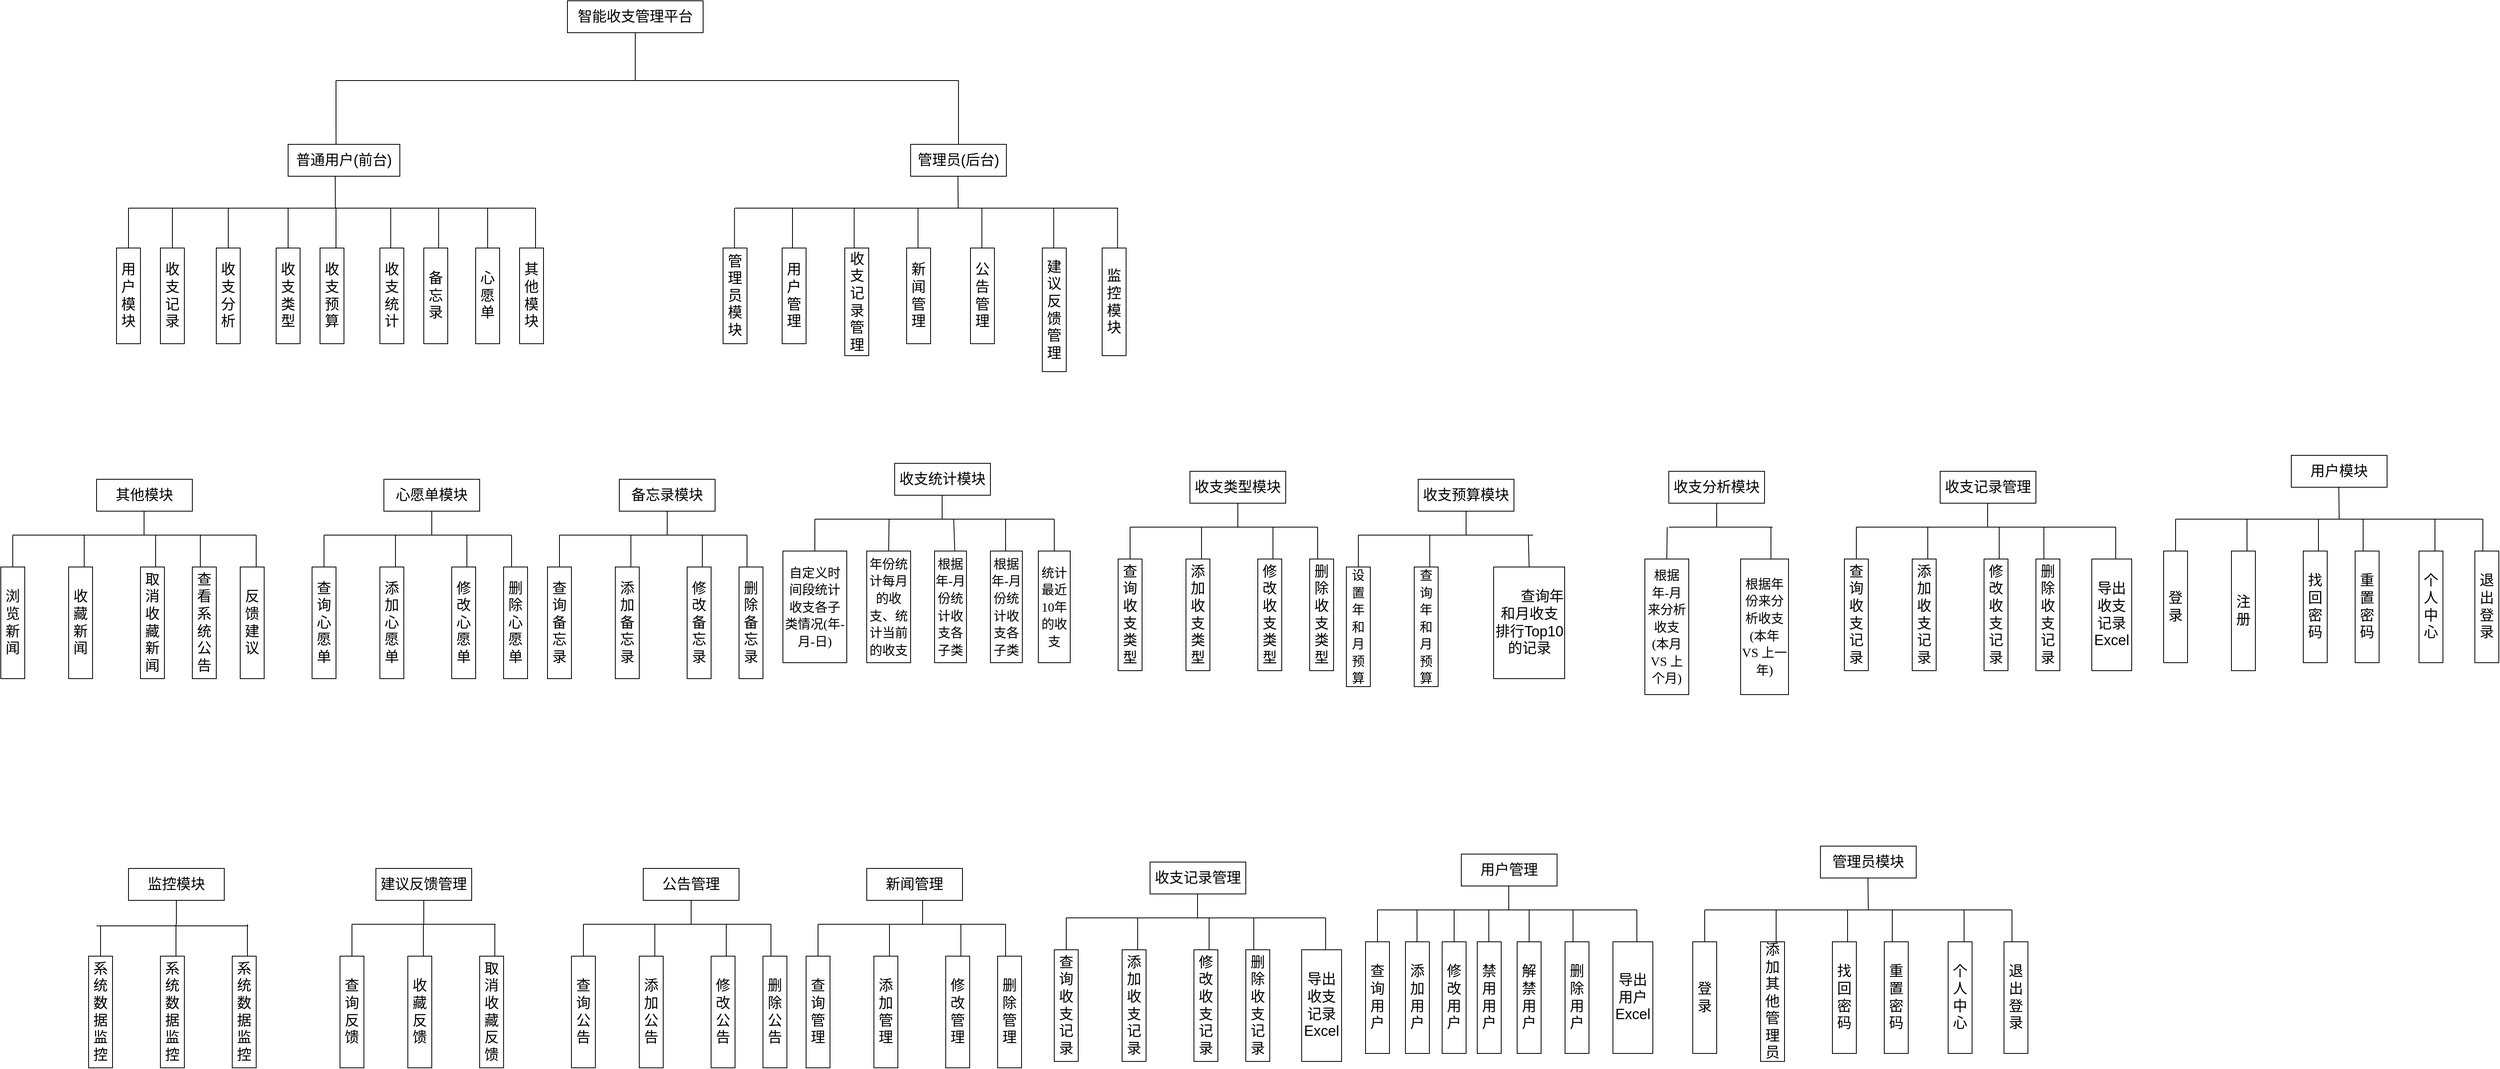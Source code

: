 <mxfile version="16.6.4" type="device"><diagram id="KK1JWuLYOujj4G2gujOZ" name="第 1 页"><mxGraphModel dx="2424" dy="837" grid="1" gridSize="10" guides="1" tooltips="1" connect="1" arrows="1" fold="1" page="1" pageScale="1" pageWidth="827" pageHeight="1169" math="0" shadow="0"><root><mxCell id="0"/><mxCell id="1" parent="0"/><mxCell id="ltnY0iX8H8sAp2kfno2Q-1" value="&lt;font style=&quot;font-size: 18px&quot;&gt;智能收支管理平台&lt;/font&gt;" style="rounded=0;whiteSpace=wrap;html=1;" parent="1" vertex="1"><mxGeometry x="130" y="1000" width="170" height="40" as="geometry"/></mxCell><mxCell id="ltnY0iX8H8sAp2kfno2Q-12" value="普通用户(前台)" style="rounded=0;whiteSpace=wrap;html=1;fontSize=18;" parent="1" vertex="1"><mxGeometry x="-220" y="1180" width="140" height="40" as="geometry"/></mxCell><mxCell id="ltnY0iX8H8sAp2kfno2Q-13" value="管理员(后台)" style="rounded=0;whiteSpace=wrap;html=1;fontSize=18;" parent="1" vertex="1"><mxGeometry x="560" y="1180" width="120" height="40" as="geometry"/></mxCell><mxCell id="ltnY0iX8H8sAp2kfno2Q-27" value="收支记录" style="rounded=0;whiteSpace=wrap;html=1;fontSize=18;rotation=90;horizontal=0;" parent="1" vertex="1"><mxGeometry x="-425" y="1355" width="120" height="30" as="geometry"/></mxCell><mxCell id="ltnY0iX8H8sAp2kfno2Q-31" value="收支分析" style="rounded=0;whiteSpace=wrap;html=1;fontSize=18;rotation=90;horizontal=0;" parent="1" vertex="1"><mxGeometry x="-355" y="1355" width="120" height="30" as="geometry"/></mxCell><mxCell id="ltnY0iX8H8sAp2kfno2Q-32" value="收支类型" style="rounded=0;whiteSpace=wrap;html=1;fontSize=18;rotation=90;horizontal=0;" parent="1" vertex="1"><mxGeometry x="-280" y="1355" width="120" height="30" as="geometry"/></mxCell><mxCell id="ltnY0iX8H8sAp2kfno2Q-33" value="收支预算" style="rounded=0;whiteSpace=wrap;html=1;fontSize=18;rotation=90;horizontal=0;" parent="1" vertex="1"><mxGeometry x="-225" y="1355" width="120" height="30" as="geometry"/></mxCell><mxCell id="ltnY0iX8H8sAp2kfno2Q-34" value="收支统计" style="rounded=0;whiteSpace=wrap;html=1;fontSize=18;rotation=90;horizontal=0;" parent="1" vertex="1"><mxGeometry x="-150" y="1355" width="120" height="30" as="geometry"/></mxCell><mxCell id="ltnY0iX8H8sAp2kfno2Q-36" value="备忘录" style="rounded=0;whiteSpace=wrap;html=1;fontSize=18;rotation=90;horizontal=0;" parent="1" vertex="1"><mxGeometry x="-95" y="1355" width="120" height="30" as="geometry"/></mxCell><mxCell id="ltnY0iX8H8sAp2kfno2Q-37" value="其他模块" style="rounded=0;whiteSpace=wrap;html=1;fontSize=18;rotation=90;horizontal=0;" parent="1" vertex="1"><mxGeometry x="25" y="1355" width="120" height="30" as="geometry"/></mxCell><mxCell id="ltnY0iX8H8sAp2kfno2Q-38" value="心愿单" style="rounded=0;whiteSpace=wrap;html=1;fontSize=18;rotation=90;horizontal=0;" parent="1" vertex="1"><mxGeometry x="-30" y="1355" width="120" height="30" as="geometry"/></mxCell><mxCell id="ltnY0iX8H8sAp2kfno2Q-40" value="新闻管理" style="rounded=0;whiteSpace=wrap;html=1;fontSize=18;rotation=90;horizontal=0;" parent="1" vertex="1"><mxGeometry x="510" y="1355" width="120" height="30" as="geometry"/></mxCell><mxCell id="ltnY0iX8H8sAp2kfno2Q-41" value="管理员模块" style="rounded=0;whiteSpace=wrap;html=1;fontSize=18;rotation=90;horizontal=0;" parent="1" vertex="1"><mxGeometry x="280" y="1355" width="120" height="30" as="geometry"/></mxCell><mxCell id="ltnY0iX8H8sAp2kfno2Q-42" value="收支记录管理" style="rounded=0;whiteSpace=wrap;html=1;fontSize=18;rotation=90;horizontal=0;" parent="1" vertex="1"><mxGeometry x="425" y="1362.5" width="135" height="30" as="geometry"/></mxCell><mxCell id="ltnY0iX8H8sAp2kfno2Q-43" value="公告管理" style="rounded=0;whiteSpace=wrap;html=1;fontSize=18;rotation=90;horizontal=0;" parent="1" vertex="1"><mxGeometry x="590" y="1355" width="120" height="30" as="geometry"/></mxCell><mxCell id="ltnY0iX8H8sAp2kfno2Q-45" value="监控模块" style="rounded=0;whiteSpace=wrap;html=1;fontSize=18;rotation=90;horizontal=0;" parent="1" vertex="1"><mxGeometry x="747.5" y="1362.5" width="135" height="30" as="geometry"/></mxCell><mxCell id="ltnY0iX8H8sAp2kfno2Q-46" value="建议反馈管理" style="rounded=0;whiteSpace=wrap;html=1;fontSize=18;rotation=90;horizontal=0;" parent="1" vertex="1"><mxGeometry x="662.5" y="1372.5" width="155" height="30" as="geometry"/></mxCell><mxCell id="ltnY0iX8H8sAp2kfno2Q-48" value="" style="endArrow=none;html=1;rounded=0;fontSize=18;entryX=0.5;entryY=1;entryDx=0;entryDy=0;" parent="1" target="ltnY0iX8H8sAp2kfno2Q-1" edge="1"><mxGeometry width="50" height="50" relative="1" as="geometry"><mxPoint x="215" y="1100" as="sourcePoint"/><mxPoint x="320" y="1080" as="targetPoint"/></mxGeometry></mxCell><mxCell id="ltnY0iX8H8sAp2kfno2Q-49" value="" style="endArrow=none;html=1;rounded=0;fontSize=18;" parent="1" edge="1"><mxGeometry width="50" height="50" relative="1" as="geometry"><mxPoint x="-160" y="1100" as="sourcePoint"/><mxPoint x="620" y="1100" as="targetPoint"/></mxGeometry></mxCell><mxCell id="ltnY0iX8H8sAp2kfno2Q-50" value="" style="endArrow=none;html=1;rounded=0;fontSize=18;exitX=0.429;exitY=0;exitDx=0;exitDy=0;exitPerimeter=0;" parent="1" source="ltnY0iX8H8sAp2kfno2Q-12" edge="1"><mxGeometry width="50" height="50" relative="1" as="geometry"><mxPoint x="80" y="1300" as="sourcePoint"/><mxPoint x="-160" y="1100" as="targetPoint"/></mxGeometry></mxCell><mxCell id="ltnY0iX8H8sAp2kfno2Q-51" value="" style="endArrow=none;html=1;rounded=0;fontSize=18;exitX=0.5;exitY=0;exitDx=0;exitDy=0;" parent="1" source="ltnY0iX8H8sAp2kfno2Q-13" edge="1"><mxGeometry width="50" height="50" relative="1" as="geometry"><mxPoint x="540" y="1180" as="sourcePoint"/><mxPoint x="620" y="1100" as="targetPoint"/></mxGeometry></mxCell><mxCell id="ltnY0iX8H8sAp2kfno2Q-52" value="" style="endArrow=none;html=1;rounded=0;fontSize=18;" parent="1" edge="1"><mxGeometry width="50" height="50" relative="1" as="geometry"><mxPoint x="-420" y="1260" as="sourcePoint"/><mxPoint x="90" y="1260" as="targetPoint"/></mxGeometry></mxCell><mxCell id="ltnY0iX8H8sAp2kfno2Q-53" value="" style="endArrow=none;html=1;rounded=0;fontSize=18;exitX=0;exitY=0.5;exitDx=0;exitDy=0;" parent="1" source="ltnY0iX8H8sAp2kfno2Q-27" edge="1"><mxGeometry width="50" height="50" relative="1" as="geometry"><mxPoint x="80" y="1300" as="sourcePoint"/><mxPoint x="-365" y="1260" as="targetPoint"/></mxGeometry></mxCell><mxCell id="ltnY0iX8H8sAp2kfno2Q-54" value="" style="endArrow=none;html=1;rounded=0;fontSize=18;exitX=0;exitY=0.5;exitDx=0;exitDy=0;" parent="1" source="ltnY0iX8H8sAp2kfno2Q-31" edge="1"><mxGeometry width="50" height="50" relative="1" as="geometry"><mxPoint x="80" y="1300" as="sourcePoint"/><mxPoint x="-295" y="1260" as="targetPoint"/></mxGeometry></mxCell><mxCell id="ltnY0iX8H8sAp2kfno2Q-55" value="" style="endArrow=none;html=1;rounded=0;fontSize=18;exitX=0;exitY=0.5;exitDx=0;exitDy=0;" parent="1" edge="1"><mxGeometry width="50" height="50" relative="1" as="geometry"><mxPoint x="-220" y="1310" as="sourcePoint"/><mxPoint x="-220" y="1260" as="targetPoint"/></mxGeometry></mxCell><mxCell id="ltnY0iX8H8sAp2kfno2Q-56" value="" style="endArrow=none;html=1;rounded=0;fontSize=18;exitX=0;exitY=0.5;exitDx=0;exitDy=0;" parent="1" edge="1"><mxGeometry width="50" height="50" relative="1" as="geometry"><mxPoint x="-160" y="1310" as="sourcePoint"/><mxPoint x="-160" y="1260" as="targetPoint"/></mxGeometry></mxCell><mxCell id="ltnY0iX8H8sAp2kfno2Q-57" value="" style="endArrow=none;html=1;rounded=0;fontSize=18;exitX=0;exitY=0.5;exitDx=0;exitDy=0;" parent="1" edge="1"><mxGeometry width="50" height="50" relative="1" as="geometry"><mxPoint x="-91.43" y="1310" as="sourcePoint"/><mxPoint x="-91.43" y="1260" as="targetPoint"/></mxGeometry></mxCell><mxCell id="ltnY0iX8H8sAp2kfno2Q-58" value="" style="endArrow=none;html=1;rounded=0;fontSize=18;exitX=0;exitY=0.5;exitDx=0;exitDy=0;" parent="1" edge="1"><mxGeometry width="50" height="50" relative="1" as="geometry"><mxPoint x="-31.43" y="1310" as="sourcePoint"/><mxPoint x="-31.43" y="1260" as="targetPoint"/></mxGeometry></mxCell><mxCell id="ltnY0iX8H8sAp2kfno2Q-59" value="" style="endArrow=none;html=1;rounded=0;fontSize=18;exitX=0;exitY=0.5;exitDx=0;exitDy=0;" parent="1" edge="1"><mxGeometry width="50" height="50" relative="1" as="geometry"><mxPoint x="30.0" y="1310" as="sourcePoint"/><mxPoint x="30.0" y="1260" as="targetPoint"/></mxGeometry></mxCell><mxCell id="ltnY0iX8H8sAp2kfno2Q-60" value="" style="endArrow=none;html=1;rounded=0;fontSize=18;exitX=0;exitY=0.5;exitDx=0;exitDy=0;" parent="1" edge="1"><mxGeometry width="50" height="50" relative="1" as="geometry"><mxPoint x="90.0" y="1310" as="sourcePoint"/><mxPoint x="90.0" y="1260" as="targetPoint"/></mxGeometry></mxCell><mxCell id="ltnY0iX8H8sAp2kfno2Q-61" value="" style="endArrow=none;html=1;rounded=0;fontSize=18;exitX=0;exitY=0.5;exitDx=0;exitDy=0;" parent="1" edge="1"><mxGeometry width="50" height="50" relative="1" as="geometry"><mxPoint x="412.0" y="1310" as="sourcePoint"/><mxPoint x="412.0" y="1260" as="targetPoint"/></mxGeometry></mxCell><mxCell id="ltnY0iX8H8sAp2kfno2Q-62" value="" style="endArrow=none;html=1;rounded=0;fontSize=18;exitX=0;exitY=0.5;exitDx=0;exitDy=0;" parent="1" edge="1"><mxGeometry width="50" height="50" relative="1" as="geometry"><mxPoint x="489.29" y="1310" as="sourcePoint"/><mxPoint x="489.29" y="1260" as="targetPoint"/></mxGeometry></mxCell><mxCell id="ltnY0iX8H8sAp2kfno2Q-63" value="" style="endArrow=none;html=1;rounded=0;fontSize=18;exitX=0;exitY=0.5;exitDx=0;exitDy=0;" parent="1" edge="1"><mxGeometry width="50" height="50" relative="1" as="geometry"><mxPoint x="739.29" y="1310" as="sourcePoint"/><mxPoint x="739.29" y="1260" as="targetPoint"/></mxGeometry></mxCell><mxCell id="ltnY0iX8H8sAp2kfno2Q-64" value="" style="endArrow=none;html=1;rounded=0;fontSize=18;exitX=0;exitY=0.5;exitDx=0;exitDy=0;" parent="1" edge="1"><mxGeometry width="50" height="50" relative="1" as="geometry"><mxPoint x="649.29" y="1310" as="sourcePoint"/><mxPoint x="649.29" y="1260" as="targetPoint"/></mxGeometry></mxCell><mxCell id="ltnY0iX8H8sAp2kfno2Q-65" value="" style="endArrow=none;html=1;rounded=0;fontSize=18;exitX=0;exitY=0.5;exitDx=0;exitDy=0;" parent="1" edge="1"><mxGeometry width="50" height="50" relative="1" as="geometry"><mxPoint x="569.29" y="1310" as="sourcePoint"/><mxPoint x="569.29" y="1260" as="targetPoint"/></mxGeometry></mxCell><mxCell id="ltnY0iX8H8sAp2kfno2Q-66" value="" style="endArrow=none;html=1;rounded=0;fontSize=18;exitX=0;exitY=0.5;exitDx=0;exitDy=0;" parent="1" edge="1"><mxGeometry width="50" height="50" relative="1" as="geometry"><mxPoint x="819.29" y="1310" as="sourcePoint"/><mxPoint x="819.29" y="1260" as="targetPoint"/></mxGeometry></mxCell><mxCell id="ltnY0iX8H8sAp2kfno2Q-67" value="" style="endArrow=none;html=1;rounded=0;fontSize=18;exitX=0;exitY=0.5;exitDx=0;exitDy=0;" parent="1" edge="1"><mxGeometry width="50" height="50" relative="1" as="geometry"><mxPoint x="-160.71" y="1260" as="sourcePoint"/><mxPoint x="-161" y="1220" as="targetPoint"/></mxGeometry></mxCell><mxCell id="ltnY0iX8H8sAp2kfno2Q-68" value="" style="endArrow=none;html=1;rounded=0;fontSize=18;exitX=0;exitY=0.5;exitDx=0;exitDy=0;" parent="1" edge="1"><mxGeometry width="50" height="50" relative="1" as="geometry"><mxPoint x="619.58" y="1260" as="sourcePoint"/><mxPoint x="619.29" y="1220" as="targetPoint"/></mxGeometry></mxCell><mxCell id="ltnY0iX8H8sAp2kfno2Q-69" value="" style="endArrow=none;html=1;rounded=0;fontSize=18;" parent="1" edge="1"><mxGeometry width="50" height="50" relative="1" as="geometry"><mxPoint x="340" y="1260" as="sourcePoint"/><mxPoint x="820" y="1260" as="targetPoint"/></mxGeometry></mxCell><mxCell id="ltnY0iX8H8sAp2kfno2Q-70" value="用户管理" style="rounded=0;whiteSpace=wrap;html=1;fontSize=18;rotation=90;horizontal=0;" parent="1" vertex="1"><mxGeometry x="354" y="1355" width="120" height="30" as="geometry"/></mxCell><mxCell id="ltnY0iX8H8sAp2kfno2Q-71" value="" style="endArrow=none;html=1;rounded=0;fontSize=18;exitX=0;exitY=0.5;exitDx=0;exitDy=0;" parent="1" edge="1"><mxGeometry width="50" height="50" relative="1" as="geometry"><mxPoint x="339.29" y="1310" as="sourcePoint"/><mxPoint x="339.29" y="1260" as="targetPoint"/></mxGeometry></mxCell><mxCell id="2Wr7MNhGcWc_Df5a-Jk--1" value="用户模块" style="rounded=0;whiteSpace=wrap;html=1;fontSize=18;rotation=90;horizontal=0;" parent="1" vertex="1"><mxGeometry x="-480" y="1355" width="120" height="30" as="geometry"/></mxCell><mxCell id="2Wr7MNhGcWc_Df5a-Jk--2" value="" style="endArrow=none;html=1;rounded=0;fontSize=18;exitX=0;exitY=0.5;exitDx=0;exitDy=0;" parent="1" edge="1"><mxGeometry width="50" height="50" relative="1" as="geometry"><mxPoint x="-420" y="1310" as="sourcePoint"/><mxPoint x="-420" y="1260" as="targetPoint"/></mxGeometry></mxCell><mxCell id="2Wr7MNhGcWc_Df5a-Jk--4" value="监控模块" style="rounded=0;whiteSpace=wrap;html=1;fontSize=18;" parent="1" vertex="1"><mxGeometry x="-420" y="2088" width="120" height="40" as="geometry"/></mxCell><mxCell id="2Wr7MNhGcWc_Df5a-Jk--5" value="系统数据监控" style="rounded=0;whiteSpace=wrap;html=1;fontSize=18;" parent="1" vertex="1"><mxGeometry x="-470" y="2198" width="30" height="140" as="geometry"/></mxCell><mxCell id="2Wr7MNhGcWc_Df5a-Jk--9" value="" style="endArrow=none;html=1;rounded=0;fontSize=18;" parent="1" edge="1"><mxGeometry width="50" height="50" relative="1" as="geometry"><mxPoint x="-460" y="2160" as="sourcePoint"/><mxPoint x="-270" y="2160" as="targetPoint"/></mxGeometry></mxCell><mxCell id="2Wr7MNhGcWc_Df5a-Jk--10" value="" style="endArrow=none;html=1;rounded=0;fontSize=18;exitX=0.5;exitY=0;exitDx=0;exitDy=0;" parent="1" source="2Wr7MNhGcWc_Df5a-Jk--5" edge="1"><mxGeometry width="50" height="50" relative="1" as="geometry"><mxPoint x="-515" y="1720" as="sourcePoint"/><mxPoint x="-455" y="2160" as="targetPoint"/></mxGeometry></mxCell><mxCell id="2Wr7MNhGcWc_Df5a-Jk--11" value="" style="endArrow=none;html=1;rounded=0;fontSize=18;exitX=0.65;exitY=0;exitDx=0;exitDy=0;exitPerimeter=0;" parent="1" source="2Wr7MNhGcWc_Df5a-Jk--15" edge="1"><mxGeometry width="50" height="50" relative="1" as="geometry"><mxPoint x="-360.5" y="2188" as="sourcePoint"/><mxPoint x="-360.5" y="2158" as="targetPoint"/></mxGeometry></mxCell><mxCell id="2Wr7MNhGcWc_Df5a-Jk--12" value="" style="endArrow=none;html=1;rounded=0;fontSize=18;exitX=0.633;exitY=0;exitDx=0;exitDy=0;exitPerimeter=0;" parent="1" source="2Wr7MNhGcWc_Df5a-Jk--16" edge="1"><mxGeometry width="50" height="50" relative="1" as="geometry"><mxPoint x="-271" y="2188" as="sourcePoint"/><mxPoint x="-271" y="2158" as="targetPoint"/></mxGeometry></mxCell><mxCell id="2Wr7MNhGcWc_Df5a-Jk--14" value="" style="endArrow=none;html=1;rounded=0;fontSize=18;" parent="1" edge="1"><mxGeometry width="50" height="50" relative="1" as="geometry"><mxPoint x="-360" y="2158" as="sourcePoint"/><mxPoint x="-360" y="2128" as="targetPoint"/></mxGeometry></mxCell><mxCell id="2Wr7MNhGcWc_Df5a-Jk--15" value="系统数据监控" style="rounded=0;whiteSpace=wrap;html=1;fontSize=18;" parent="1" vertex="1"><mxGeometry x="-380" y="2198" width="30" height="140" as="geometry"/></mxCell><mxCell id="2Wr7MNhGcWc_Df5a-Jk--16" value="系统数据监控" style="rounded=0;whiteSpace=wrap;html=1;fontSize=18;" parent="1" vertex="1"><mxGeometry x="-290" y="2198" width="30" height="140" as="geometry"/></mxCell><mxCell id="2Wr7MNhGcWc_Df5a-Jk--17" value="建议反馈管理" style="rounded=0;whiteSpace=wrap;html=1;fontSize=18;" parent="1" vertex="1"><mxGeometry x="-110" y="2088" width="120" height="40" as="geometry"/></mxCell><mxCell id="2Wr7MNhGcWc_Df5a-Jk--18" value="查询反馈" style="rounded=0;whiteSpace=wrap;html=1;fontSize=18;" parent="1" vertex="1"><mxGeometry x="-155" y="2198" width="30" height="140" as="geometry"/></mxCell><mxCell id="2Wr7MNhGcWc_Df5a-Jk--19" value="" style="endArrow=none;html=1;rounded=0;fontSize=18;" parent="1" edge="1"><mxGeometry width="50" height="50" relative="1" as="geometry"><mxPoint x="-140" y="2158" as="sourcePoint"/><mxPoint x="40" y="2158" as="targetPoint"/></mxGeometry></mxCell><mxCell id="2Wr7MNhGcWc_Df5a-Jk--20" value="" style="endArrow=none;html=1;rounded=0;fontSize=18;exitX=0.5;exitY=0;exitDx=0;exitDy=0;" parent="1" source="2Wr7MNhGcWc_Df5a-Jk--18" edge="1"><mxGeometry width="50" height="50" relative="1" as="geometry"><mxPoint x="-190" y="2208" as="sourcePoint"/><mxPoint x="-140" y="2158" as="targetPoint"/></mxGeometry></mxCell><mxCell id="2Wr7MNhGcWc_Df5a-Jk--21" value="" style="endArrow=none;html=1;rounded=0;fontSize=18;exitX=0.65;exitY=0;exitDx=0;exitDy=0;exitPerimeter=0;" parent="1" source="2Wr7MNhGcWc_Df5a-Jk--24" edge="1"><mxGeometry width="50" height="50" relative="1" as="geometry"><mxPoint x="-50.5" y="2188" as="sourcePoint"/><mxPoint x="-50.5" y="2158" as="targetPoint"/></mxGeometry></mxCell><mxCell id="2Wr7MNhGcWc_Df5a-Jk--22" value="" style="endArrow=none;html=1;rounded=0;fontSize=18;exitX=0.633;exitY=0;exitDx=0;exitDy=0;exitPerimeter=0;" parent="1" source="2Wr7MNhGcWc_Df5a-Jk--25" edge="1"><mxGeometry width="50" height="50" relative="1" as="geometry"><mxPoint x="39" y="2188" as="sourcePoint"/><mxPoint x="39" y="2158" as="targetPoint"/></mxGeometry></mxCell><mxCell id="2Wr7MNhGcWc_Df5a-Jk--23" value="" style="endArrow=none;html=1;rounded=0;fontSize=18;" parent="1" edge="1"><mxGeometry width="50" height="50" relative="1" as="geometry"><mxPoint x="-50" y="2158" as="sourcePoint"/><mxPoint x="-50" y="2128" as="targetPoint"/></mxGeometry></mxCell><mxCell id="2Wr7MNhGcWc_Df5a-Jk--24" value="收藏反馈" style="rounded=0;whiteSpace=wrap;html=1;fontSize=18;" parent="1" vertex="1"><mxGeometry x="-70" y="2198" width="30" height="140" as="geometry"/></mxCell><mxCell id="2Wr7MNhGcWc_Df5a-Jk--25" value="取消收藏反馈" style="rounded=0;whiteSpace=wrap;html=1;fontSize=18;" parent="1" vertex="1"><mxGeometry x="20" y="2198" width="30" height="140" as="geometry"/></mxCell><mxCell id="2Wr7MNhGcWc_Df5a-Jk--26" value="公告管理" style="rounded=0;whiteSpace=wrap;html=1;fontSize=18;" parent="1" vertex="1"><mxGeometry x="225" y="2088" width="120" height="40" as="geometry"/></mxCell><mxCell id="2Wr7MNhGcWc_Df5a-Jk--27" value="查询公告" style="rounded=0;whiteSpace=wrap;html=1;fontSize=18;" parent="1" vertex="1"><mxGeometry x="135" y="2198" width="30" height="140" as="geometry"/></mxCell><mxCell id="2Wr7MNhGcWc_Df5a-Jk--28" value="" style="endArrow=none;html=1;rounded=0;fontSize=18;" parent="1" edge="1"><mxGeometry width="50" height="50" relative="1" as="geometry"><mxPoint x="150" y="2158" as="sourcePoint"/><mxPoint x="385" y="2158" as="targetPoint"/></mxGeometry></mxCell><mxCell id="2Wr7MNhGcWc_Df5a-Jk--29" value="" style="endArrow=none;html=1;rounded=0;fontSize=18;exitX=0.5;exitY=0;exitDx=0;exitDy=0;" parent="1" source="2Wr7MNhGcWc_Df5a-Jk--27" edge="1"><mxGeometry width="50" height="50" relative="1" as="geometry"><mxPoint x="100" y="2208" as="sourcePoint"/><mxPoint x="150" y="2158" as="targetPoint"/></mxGeometry></mxCell><mxCell id="2Wr7MNhGcWc_Df5a-Jk--30" value="" style="endArrow=none;html=1;rounded=0;fontSize=18;exitX=0.65;exitY=0;exitDx=0;exitDy=0;exitPerimeter=0;" parent="1" source="2Wr7MNhGcWc_Df5a-Jk--33" edge="1"><mxGeometry width="50" height="50" relative="1" as="geometry"><mxPoint x="239.5" y="2188" as="sourcePoint"/><mxPoint x="239.5" y="2158" as="targetPoint"/></mxGeometry></mxCell><mxCell id="2Wr7MNhGcWc_Df5a-Jk--31" value="" style="endArrow=none;html=1;rounded=0;fontSize=18;exitX=0.633;exitY=0;exitDx=0;exitDy=0;exitPerimeter=0;" parent="1" source="2Wr7MNhGcWc_Df5a-Jk--34" edge="1"><mxGeometry width="50" height="50" relative="1" as="geometry"><mxPoint x="329" y="2188" as="sourcePoint"/><mxPoint x="329" y="2158" as="targetPoint"/></mxGeometry></mxCell><mxCell id="2Wr7MNhGcWc_Df5a-Jk--32" value="" style="endArrow=none;html=1;rounded=0;fontSize=18;" parent="1" edge="1"><mxGeometry width="50" height="50" relative="1" as="geometry"><mxPoint x="285" y="2158" as="sourcePoint"/><mxPoint x="285" y="2128" as="targetPoint"/></mxGeometry></mxCell><mxCell id="2Wr7MNhGcWc_Df5a-Jk--33" value="添加公告" style="rounded=0;whiteSpace=wrap;html=1;fontSize=18;" parent="1" vertex="1"><mxGeometry x="220" y="2198" width="30" height="140" as="geometry"/></mxCell><mxCell id="2Wr7MNhGcWc_Df5a-Jk--34" value="修改公告" style="rounded=0;whiteSpace=wrap;html=1;fontSize=18;" parent="1" vertex="1"><mxGeometry x="310" y="2198" width="30" height="140" as="geometry"/></mxCell><mxCell id="2Wr7MNhGcWc_Df5a-Jk--35" value="删除公告" style="rounded=0;whiteSpace=wrap;html=1;fontSize=18;" parent="1" vertex="1"><mxGeometry x="375" y="2198" width="30" height="140" as="geometry"/></mxCell><mxCell id="2Wr7MNhGcWc_Df5a-Jk--36" value="" style="endArrow=none;html=1;rounded=0;fontSize=18;exitX=0.633;exitY=0;exitDx=0;exitDy=0;exitPerimeter=0;" parent="1" edge="1"><mxGeometry width="50" height="50" relative="1" as="geometry"><mxPoint x="385.0" y="2198" as="sourcePoint"/><mxPoint x="385.01" y="2158" as="targetPoint"/></mxGeometry></mxCell><mxCell id="2Wr7MNhGcWc_Df5a-Jk--37" value="新闻管理" style="rounded=0;whiteSpace=wrap;html=1;fontSize=18;" parent="1" vertex="1"><mxGeometry x="505" y="2088" width="120" height="40" as="geometry"/></mxCell><mxCell id="2Wr7MNhGcWc_Df5a-Jk--38" value="查询管理" style="rounded=0;whiteSpace=wrap;html=1;fontSize=18;" parent="1" vertex="1"><mxGeometry x="429" y="2198" width="30" height="140" as="geometry"/></mxCell><mxCell id="2Wr7MNhGcWc_Df5a-Jk--39" value="" style="endArrow=none;html=1;rounded=0;fontSize=18;" parent="1" edge="1"><mxGeometry width="50" height="50" relative="1" as="geometry"><mxPoint x="444" y="2158" as="sourcePoint"/><mxPoint x="679" y="2158" as="targetPoint"/></mxGeometry></mxCell><mxCell id="2Wr7MNhGcWc_Df5a-Jk--40" value="" style="endArrow=none;html=1;rounded=0;fontSize=18;exitX=0.5;exitY=0;exitDx=0;exitDy=0;" parent="1" source="2Wr7MNhGcWc_Df5a-Jk--38" edge="1"><mxGeometry width="50" height="50" relative="1" as="geometry"><mxPoint x="394" y="2208" as="sourcePoint"/><mxPoint x="444" y="2158" as="targetPoint"/></mxGeometry></mxCell><mxCell id="2Wr7MNhGcWc_Df5a-Jk--41" value="" style="endArrow=none;html=1;rounded=0;fontSize=18;exitX=0.65;exitY=0;exitDx=0;exitDy=0;exitPerimeter=0;" parent="1" source="2Wr7MNhGcWc_Df5a-Jk--44" edge="1"><mxGeometry width="50" height="50" relative="1" as="geometry"><mxPoint x="533.5" y="2188" as="sourcePoint"/><mxPoint x="533.5" y="2158" as="targetPoint"/></mxGeometry></mxCell><mxCell id="2Wr7MNhGcWc_Df5a-Jk--42" value="" style="endArrow=none;html=1;rounded=0;fontSize=18;exitX=0.633;exitY=0;exitDx=0;exitDy=0;exitPerimeter=0;" parent="1" source="2Wr7MNhGcWc_Df5a-Jk--45" edge="1"><mxGeometry width="50" height="50" relative="1" as="geometry"><mxPoint x="623" y="2188" as="sourcePoint"/><mxPoint x="623" y="2158" as="targetPoint"/></mxGeometry></mxCell><mxCell id="2Wr7MNhGcWc_Df5a-Jk--43" value="" style="endArrow=none;html=1;rounded=0;fontSize=18;" parent="1" edge="1"><mxGeometry width="50" height="50" relative="1" as="geometry"><mxPoint x="575" y="2158" as="sourcePoint"/><mxPoint x="575" y="2128" as="targetPoint"/></mxGeometry></mxCell><mxCell id="2Wr7MNhGcWc_Df5a-Jk--44" value="添加管理" style="rounded=0;whiteSpace=wrap;html=1;fontSize=18;" parent="1" vertex="1"><mxGeometry x="514" y="2198" width="30" height="140" as="geometry"/></mxCell><mxCell id="2Wr7MNhGcWc_Df5a-Jk--45" value="修改管理" style="rounded=0;whiteSpace=wrap;html=1;fontSize=18;" parent="1" vertex="1"><mxGeometry x="604" y="2198" width="30" height="140" as="geometry"/></mxCell><mxCell id="2Wr7MNhGcWc_Df5a-Jk--46" value="删除管理" style="rounded=0;whiteSpace=wrap;html=1;fontSize=18;" parent="1" vertex="1"><mxGeometry x="669" y="2198" width="30" height="140" as="geometry"/></mxCell><mxCell id="2Wr7MNhGcWc_Df5a-Jk--47" value="" style="endArrow=none;html=1;rounded=0;fontSize=18;exitX=0.633;exitY=0;exitDx=0;exitDy=0;exitPerimeter=0;" parent="1" edge="1"><mxGeometry width="50" height="50" relative="1" as="geometry"><mxPoint x="679" y="2198" as="sourcePoint"/><mxPoint x="679.01" y="2158" as="targetPoint"/></mxGeometry></mxCell><mxCell id="2Wr7MNhGcWc_Df5a-Jk--59" value="收支记录管理" style="rounded=0;whiteSpace=wrap;html=1;fontSize=18;" parent="1" vertex="1"><mxGeometry x="860" y="2080" width="120" height="40" as="geometry"/></mxCell><mxCell id="2Wr7MNhGcWc_Df5a-Jk--60" value="查询收支记录" style="rounded=0;whiteSpace=wrap;html=1;fontSize=18;" parent="1" vertex="1"><mxGeometry x="740" y="2190" width="30" height="140" as="geometry"/></mxCell><mxCell id="2Wr7MNhGcWc_Df5a-Jk--61" value="" style="endArrow=none;html=1;rounded=0;fontSize=18;" parent="1" edge="1"><mxGeometry width="50" height="50" relative="1" as="geometry"><mxPoint x="755" y="2150" as="sourcePoint"/><mxPoint x="1080" y="2150" as="targetPoint"/></mxGeometry></mxCell><mxCell id="2Wr7MNhGcWc_Df5a-Jk--62" value="" style="endArrow=none;html=1;rounded=0;fontSize=18;exitX=0.5;exitY=0;exitDx=0;exitDy=0;" parent="1" source="2Wr7MNhGcWc_Df5a-Jk--60" edge="1"><mxGeometry width="50" height="50" relative="1" as="geometry"><mxPoint x="705" y="2200" as="sourcePoint"/><mxPoint x="755" y="2150" as="targetPoint"/></mxGeometry></mxCell><mxCell id="2Wr7MNhGcWc_Df5a-Jk--63" value="" style="endArrow=none;html=1;rounded=0;fontSize=18;exitX=0.65;exitY=0;exitDx=0;exitDy=0;exitPerimeter=0;" parent="1" source="2Wr7MNhGcWc_Df5a-Jk--66" edge="1"><mxGeometry width="50" height="50" relative="1" as="geometry"><mxPoint x="844.5" y="2180" as="sourcePoint"/><mxPoint x="844.5" y="2150" as="targetPoint"/></mxGeometry></mxCell><mxCell id="2Wr7MNhGcWc_Df5a-Jk--64" value="" style="endArrow=none;html=1;rounded=0;fontSize=18;exitX=0.633;exitY=0;exitDx=0;exitDy=0;exitPerimeter=0;" parent="1" source="2Wr7MNhGcWc_Df5a-Jk--67" edge="1"><mxGeometry width="50" height="50" relative="1" as="geometry"><mxPoint x="934" y="2180" as="sourcePoint"/><mxPoint x="934" y="2150" as="targetPoint"/></mxGeometry></mxCell><mxCell id="2Wr7MNhGcWc_Df5a-Jk--65" value="" style="endArrow=none;html=1;rounded=0;fontSize=18;" parent="1" edge="1"><mxGeometry width="50" height="50" relative="1" as="geometry"><mxPoint x="919.5" y="2150" as="sourcePoint"/><mxPoint x="919.5" y="2120" as="targetPoint"/></mxGeometry></mxCell><mxCell id="2Wr7MNhGcWc_Df5a-Jk--66" value="添加收支记录" style="rounded=0;whiteSpace=wrap;html=1;fontSize=18;" parent="1" vertex="1"><mxGeometry x="825" y="2190" width="30" height="140" as="geometry"/></mxCell><mxCell id="2Wr7MNhGcWc_Df5a-Jk--67" value="修改收支记录" style="rounded=0;whiteSpace=wrap;html=1;fontSize=18;" parent="1" vertex="1"><mxGeometry x="915" y="2190" width="30" height="140" as="geometry"/></mxCell><mxCell id="2Wr7MNhGcWc_Df5a-Jk--68" value="删除收支记录" style="rounded=0;whiteSpace=wrap;html=1;fontSize=18;" parent="1" vertex="1"><mxGeometry x="980" y="2190" width="30" height="140" as="geometry"/></mxCell><mxCell id="2Wr7MNhGcWc_Df5a-Jk--69" value="" style="endArrow=none;html=1;rounded=0;fontSize=18;exitX=0.633;exitY=0;exitDx=0;exitDy=0;exitPerimeter=0;" parent="1" edge="1"><mxGeometry width="50" height="50" relative="1" as="geometry"><mxPoint x="990" y="2190" as="sourcePoint"/><mxPoint x="990.01" y="2150" as="targetPoint"/></mxGeometry></mxCell><mxCell id="2Wr7MNhGcWc_Df5a-Jk--70" value="导出收支记录&lt;br&gt;Excel" style="rounded=0;whiteSpace=wrap;html=1;fontSize=18;" parent="1" vertex="1"><mxGeometry x="1050" y="2190" width="50" height="140" as="geometry"/></mxCell><mxCell id="2Wr7MNhGcWc_Df5a-Jk--71" value="" style="endArrow=none;html=1;rounded=0;fontSize=18;exitX=0.633;exitY=0;exitDx=0;exitDy=0;exitPerimeter=0;" parent="1" edge="1"><mxGeometry width="50" height="50" relative="1" as="geometry"><mxPoint x="1080" y="2190" as="sourcePoint"/><mxPoint x="1080.01" y="2150" as="targetPoint"/></mxGeometry></mxCell><mxCell id="2Wr7MNhGcWc_Df5a-Jk--72" value="用户管理" style="rounded=0;whiteSpace=wrap;html=1;fontSize=18;" parent="1" vertex="1"><mxGeometry x="1250" y="2070" width="120" height="40" as="geometry"/></mxCell><mxCell id="2Wr7MNhGcWc_Df5a-Jk--73" value="查询用户" style="rounded=0;whiteSpace=wrap;html=1;fontSize=18;" parent="1" vertex="1"><mxGeometry x="1130" y="2180" width="30" height="140" as="geometry"/></mxCell><mxCell id="2Wr7MNhGcWc_Df5a-Jk--74" value="" style="endArrow=none;html=1;rounded=0;fontSize=18;" parent="1" edge="1"><mxGeometry width="50" height="50" relative="1" as="geometry"><mxPoint x="1145" y="2140" as="sourcePoint"/><mxPoint x="1470" y="2140" as="targetPoint"/></mxGeometry></mxCell><mxCell id="2Wr7MNhGcWc_Df5a-Jk--75" value="" style="endArrow=none;html=1;rounded=0;fontSize=18;exitX=0.5;exitY=0;exitDx=0;exitDy=0;" parent="1" source="2Wr7MNhGcWc_Df5a-Jk--73" edge="1"><mxGeometry width="50" height="50" relative="1" as="geometry"><mxPoint x="1095" y="2190" as="sourcePoint"/><mxPoint x="1145" y="2140" as="targetPoint"/></mxGeometry></mxCell><mxCell id="2Wr7MNhGcWc_Df5a-Jk--76" value="" style="endArrow=none;html=1;rounded=0;fontSize=18;exitX=0.5;exitY=0;exitDx=0;exitDy=0;" parent="1" source="2Wr7MNhGcWc_Df5a-Jk--86" edge="1"><mxGeometry width="50" height="50" relative="1" as="geometry"><mxPoint x="1235" y="2170" as="sourcePoint"/><mxPoint x="1241" y="2140" as="targetPoint"/></mxGeometry></mxCell><mxCell id="2Wr7MNhGcWc_Df5a-Jk--77" value="" style="endArrow=none;html=1;rounded=0;fontSize=18;exitX=0.5;exitY=0;exitDx=0;exitDy=0;" parent="1" source="2Wr7MNhGcWc_Df5a-Jk--80" edge="1"><mxGeometry width="50" height="50" relative="1" as="geometry"><mxPoint x="1324" y="2170" as="sourcePoint"/><mxPoint x="1335" y="2140" as="targetPoint"/></mxGeometry></mxCell><mxCell id="2Wr7MNhGcWc_Df5a-Jk--78" value="" style="endArrow=none;html=1;rounded=0;fontSize=18;" parent="1" edge="1"><mxGeometry width="50" height="50" relative="1" as="geometry"><mxPoint x="1309.5" y="2140" as="sourcePoint"/><mxPoint x="1309.5" y="2110" as="targetPoint"/></mxGeometry></mxCell><mxCell id="2Wr7MNhGcWc_Df5a-Jk--79" value="添加用户" style="rounded=0;whiteSpace=wrap;html=1;fontSize=18;" parent="1" vertex="1"><mxGeometry x="1180" y="2180" width="30" height="140" as="geometry"/></mxCell><mxCell id="2Wr7MNhGcWc_Df5a-Jk--80" value="解禁用户" style="rounded=0;whiteSpace=wrap;html=1;fontSize=18;" parent="1" vertex="1"><mxGeometry x="1320" y="2180" width="30" height="140" as="geometry"/></mxCell><mxCell id="2Wr7MNhGcWc_Df5a-Jk--81" value="删除用户" style="rounded=0;whiteSpace=wrap;html=1;fontSize=18;" parent="1" vertex="1"><mxGeometry x="1380" y="2180" width="30" height="140" as="geometry"/></mxCell><mxCell id="2Wr7MNhGcWc_Df5a-Jk--82" value="" style="endArrow=none;html=1;rounded=0;fontSize=18;exitX=0.633;exitY=0;exitDx=0;exitDy=0;exitPerimeter=0;" parent="1" edge="1"><mxGeometry width="50" height="50" relative="1" as="geometry"><mxPoint x="1390" y="2180" as="sourcePoint"/><mxPoint x="1390.01" y="2140" as="targetPoint"/></mxGeometry></mxCell><mxCell id="2Wr7MNhGcWc_Df5a-Jk--83" value="导出用户&lt;br&gt;Excel" style="rounded=0;whiteSpace=wrap;html=1;fontSize=18;" parent="1" vertex="1"><mxGeometry x="1440" y="2180" width="50" height="140" as="geometry"/></mxCell><mxCell id="2Wr7MNhGcWc_Df5a-Jk--84" value="" style="endArrow=none;html=1;rounded=0;fontSize=18;exitX=0.633;exitY=0;exitDx=0;exitDy=0;exitPerimeter=0;" parent="1" edge="1"><mxGeometry width="50" height="50" relative="1" as="geometry"><mxPoint x="1470" y="2180" as="sourcePoint"/><mxPoint x="1470.01" y="2140" as="targetPoint"/></mxGeometry></mxCell><mxCell id="2Wr7MNhGcWc_Df5a-Jk--85" value="禁用用户" style="rounded=0;whiteSpace=wrap;html=1;fontSize=18;" parent="1" vertex="1"><mxGeometry x="1270" y="2180" width="30" height="140" as="geometry"/></mxCell><mxCell id="2Wr7MNhGcWc_Df5a-Jk--86" value="修改用户" style="rounded=0;whiteSpace=wrap;html=1;fontSize=18;" parent="1" vertex="1"><mxGeometry x="1226" y="2180" width="30" height="140" as="geometry"/></mxCell><mxCell id="2Wr7MNhGcWc_Df5a-Jk--87" value="" style="endArrow=none;html=1;rounded=0;fontSize=18;exitX=0.5;exitY=0;exitDx=0;exitDy=0;" parent="1" edge="1"><mxGeometry width="50" height="50" relative="1" as="geometry"><mxPoint x="1284.5" y="2180" as="sourcePoint"/><mxPoint x="1284.5" y="2140" as="targetPoint"/></mxGeometry></mxCell><mxCell id="2Wr7MNhGcWc_Df5a-Jk--88" value="" style="endArrow=none;html=1;rounded=0;fontSize=18;exitX=0.5;exitY=0;exitDx=0;exitDy=0;" parent="1" edge="1"><mxGeometry width="50" height="50" relative="1" as="geometry"><mxPoint x="1194.5" y="2180" as="sourcePoint"/><mxPoint x="1194.5" y="2140" as="targetPoint"/></mxGeometry></mxCell><mxCell id="2Wr7MNhGcWc_Df5a-Jk--108" value="管理员模块" style="rounded=0;whiteSpace=wrap;html=1;fontSize=18;" parent="1" vertex="1"><mxGeometry x="1700" y="2060" width="120" height="40" as="geometry"/></mxCell><mxCell id="2Wr7MNhGcWc_Df5a-Jk--109" value="登录" style="rounded=0;whiteSpace=wrap;html=1;fontSize=18;" parent="1" vertex="1"><mxGeometry x="1540" y="2180" width="30" height="140" as="geometry"/></mxCell><mxCell id="2Wr7MNhGcWc_Df5a-Jk--110" value="" style="endArrow=none;html=1;rounded=0;fontSize=18;" parent="1" edge="1"><mxGeometry width="50" height="50" relative="1" as="geometry"><mxPoint x="1555" y="2140" as="sourcePoint"/><mxPoint x="1940" y="2140" as="targetPoint"/></mxGeometry></mxCell><mxCell id="2Wr7MNhGcWc_Df5a-Jk--111" value="" style="endArrow=none;html=1;rounded=0;fontSize=18;exitX=0.5;exitY=0;exitDx=0;exitDy=0;" parent="1" source="2Wr7MNhGcWc_Df5a-Jk--109" edge="1"><mxGeometry width="50" height="50" relative="1" as="geometry"><mxPoint x="1505" y="2190" as="sourcePoint"/><mxPoint x="1555" y="2140" as="targetPoint"/></mxGeometry></mxCell><mxCell id="2Wr7MNhGcWc_Df5a-Jk--112" value="" style="endArrow=none;html=1;rounded=0;fontSize=18;exitX=0.65;exitY=0;exitDx=0;exitDy=0;exitPerimeter=0;" parent="1" source="2Wr7MNhGcWc_Df5a-Jk--115" edge="1"><mxGeometry width="50" height="50" relative="1" as="geometry"><mxPoint x="1644.5" y="2170" as="sourcePoint"/><mxPoint x="1644.5" y="2140" as="targetPoint"/></mxGeometry></mxCell><mxCell id="2Wr7MNhGcWc_Df5a-Jk--113" value="" style="endArrow=none;html=1;rounded=0;fontSize=18;exitX=0.633;exitY=0;exitDx=0;exitDy=0;exitPerimeter=0;" parent="1" source="2Wr7MNhGcWc_Df5a-Jk--116" edge="1"><mxGeometry width="50" height="50" relative="1" as="geometry"><mxPoint x="1734" y="2170" as="sourcePoint"/><mxPoint x="1734" y="2140" as="targetPoint"/></mxGeometry></mxCell><mxCell id="2Wr7MNhGcWc_Df5a-Jk--114" value="" style="endArrow=none;html=1;rounded=0;fontSize=18;" parent="1" edge="1"><mxGeometry width="50" height="50" relative="1" as="geometry"><mxPoint x="1760" y="2140" as="sourcePoint"/><mxPoint x="1759.5" y="2100" as="targetPoint"/></mxGeometry></mxCell><mxCell id="2Wr7MNhGcWc_Df5a-Jk--115" value="添加其他管理员" style="rounded=0;whiteSpace=wrap;html=1;fontSize=18;" parent="1" vertex="1"><mxGeometry x="1625" y="2180" width="30" height="150" as="geometry"/></mxCell><mxCell id="2Wr7MNhGcWc_Df5a-Jk--116" value="找回密码" style="rounded=0;whiteSpace=wrap;html=1;fontSize=18;" parent="1" vertex="1"><mxGeometry x="1715" y="2180" width="30" height="140" as="geometry"/></mxCell><mxCell id="2Wr7MNhGcWc_Df5a-Jk--117" value="重置密码" style="rounded=0;whiteSpace=wrap;html=1;fontSize=18;" parent="1" vertex="1"><mxGeometry x="1780" y="2180" width="30" height="140" as="geometry"/></mxCell><mxCell id="2Wr7MNhGcWc_Df5a-Jk--118" value="" style="endArrow=none;html=1;rounded=0;fontSize=18;exitX=0.633;exitY=0;exitDx=0;exitDy=0;exitPerimeter=0;" parent="1" edge="1"><mxGeometry width="50" height="50" relative="1" as="geometry"><mxPoint x="1790" y="2180" as="sourcePoint"/><mxPoint x="1790.01" y="2140" as="targetPoint"/></mxGeometry></mxCell><mxCell id="2Wr7MNhGcWc_Df5a-Jk--120" value="" style="endArrow=none;html=1;rounded=0;fontSize=18;exitX=0.633;exitY=0;exitDx=0;exitDy=0;exitPerimeter=0;" parent="1" edge="1"><mxGeometry width="50" height="50" relative="1" as="geometry"><mxPoint x="1880" y="2180" as="sourcePoint"/><mxPoint x="1880.01" y="2140" as="targetPoint"/></mxGeometry></mxCell><mxCell id="2Wr7MNhGcWc_Df5a-Jk--121" value="个人中心" style="rounded=0;whiteSpace=wrap;html=1;fontSize=18;" parent="1" vertex="1"><mxGeometry x="1860" y="2180" width="30" height="140" as="geometry"/></mxCell><mxCell id="2Wr7MNhGcWc_Df5a-Jk--122" value="退出登录" style="rounded=0;whiteSpace=wrap;html=1;fontSize=18;" parent="1" vertex="1"><mxGeometry x="1930" y="2180" width="30" height="140" as="geometry"/></mxCell><mxCell id="2Wr7MNhGcWc_Df5a-Jk--123" value="" style="endArrow=none;html=1;rounded=0;fontSize=18;exitX=0.633;exitY=0;exitDx=0;exitDy=0;exitPerimeter=0;" parent="1" edge="1"><mxGeometry width="50" height="50" relative="1" as="geometry"><mxPoint x="1940" y="2180" as="sourcePoint"/><mxPoint x="1940.01" y="2140" as="targetPoint"/></mxGeometry></mxCell><mxCell id="2Wr7MNhGcWc_Df5a-Jk--124" value="其他模块" style="rounded=0;whiteSpace=wrap;html=1;fontSize=18;" parent="1" vertex="1"><mxGeometry x="-460" y="1600" width="120" height="40" as="geometry"/></mxCell><mxCell id="2Wr7MNhGcWc_Df5a-Jk--125" value="浏览新闻" style="rounded=0;whiteSpace=wrap;html=1;fontSize=18;" parent="1" vertex="1"><mxGeometry x="-580" y="1710" width="30" height="140" as="geometry"/></mxCell><mxCell id="2Wr7MNhGcWc_Df5a-Jk--126" value="" style="endArrow=none;html=1;rounded=0;fontSize=18;" parent="1" edge="1"><mxGeometry width="50" height="50" relative="1" as="geometry"><mxPoint x="-565" y="1670" as="sourcePoint"/><mxPoint x="-260" y="1670" as="targetPoint"/></mxGeometry></mxCell><mxCell id="2Wr7MNhGcWc_Df5a-Jk--127" value="" style="endArrow=none;html=1;rounded=0;fontSize=18;exitX=0.5;exitY=0;exitDx=0;exitDy=0;" parent="1" source="2Wr7MNhGcWc_Df5a-Jk--125" edge="1"><mxGeometry width="50" height="50" relative="1" as="geometry"><mxPoint x="-615" y="1720" as="sourcePoint"/><mxPoint x="-565" y="1670" as="targetPoint"/></mxGeometry></mxCell><mxCell id="2Wr7MNhGcWc_Df5a-Jk--128" value="" style="endArrow=none;html=1;rounded=0;fontSize=18;exitX=0.65;exitY=0;exitDx=0;exitDy=0;exitPerimeter=0;" parent="1" source="2Wr7MNhGcWc_Df5a-Jk--131" edge="1"><mxGeometry width="50" height="50" relative="1" as="geometry"><mxPoint x="-475.5" y="1700" as="sourcePoint"/><mxPoint x="-475.5" y="1670" as="targetPoint"/></mxGeometry></mxCell><mxCell id="2Wr7MNhGcWc_Df5a-Jk--129" value="" style="endArrow=none;html=1;rounded=0;fontSize=18;exitX=0.633;exitY=0;exitDx=0;exitDy=0;exitPerimeter=0;" parent="1" source="2Wr7MNhGcWc_Df5a-Jk--132" edge="1"><mxGeometry width="50" height="50" relative="1" as="geometry"><mxPoint x="-386" y="1700" as="sourcePoint"/><mxPoint x="-386" y="1670" as="targetPoint"/></mxGeometry></mxCell><mxCell id="2Wr7MNhGcWc_Df5a-Jk--130" value="" style="endArrow=none;html=1;rounded=0;fontSize=18;" parent="1" edge="1"><mxGeometry width="50" height="50" relative="1" as="geometry"><mxPoint x="-400.5" y="1670" as="sourcePoint"/><mxPoint x="-400.5" y="1640" as="targetPoint"/></mxGeometry></mxCell><mxCell id="2Wr7MNhGcWc_Df5a-Jk--131" value="收藏新闻" style="rounded=0;whiteSpace=wrap;html=1;fontSize=18;" parent="1" vertex="1"><mxGeometry x="-495" y="1710" width="30" height="140" as="geometry"/></mxCell><mxCell id="2Wr7MNhGcWc_Df5a-Jk--132" value="取消收藏新闻" style="rounded=0;whiteSpace=wrap;html=1;fontSize=18;" parent="1" vertex="1"><mxGeometry x="-405" y="1710" width="30" height="140" as="geometry"/></mxCell><mxCell id="2Wr7MNhGcWc_Df5a-Jk--133" value="查看系统公告" style="rounded=0;whiteSpace=wrap;html=1;fontSize=18;" parent="1" vertex="1"><mxGeometry x="-340" y="1710" width="30" height="140" as="geometry"/></mxCell><mxCell id="2Wr7MNhGcWc_Df5a-Jk--134" value="" style="endArrow=none;html=1;rounded=0;fontSize=18;exitX=0.633;exitY=0;exitDx=0;exitDy=0;exitPerimeter=0;" parent="1" edge="1"><mxGeometry width="50" height="50" relative="1" as="geometry"><mxPoint x="-330" y="1710" as="sourcePoint"/><mxPoint x="-329.99" y="1670" as="targetPoint"/></mxGeometry></mxCell><mxCell id="2Wr7MNhGcWc_Df5a-Jk--135" value="反馈建议" style="rounded=0;whiteSpace=wrap;html=1;fontSize=18;" parent="1" vertex="1"><mxGeometry x="-280" y="1710" width="30" height="140" as="geometry"/></mxCell><mxCell id="2Wr7MNhGcWc_Df5a-Jk--136" value="" style="endArrow=none;html=1;rounded=0;fontSize=18;exitX=0.633;exitY=0;exitDx=0;exitDy=0;exitPerimeter=0;" parent="1" edge="1"><mxGeometry width="50" height="50" relative="1" as="geometry"><mxPoint x="-260" y="1710" as="sourcePoint"/><mxPoint x="-259.99" y="1670" as="targetPoint"/></mxGeometry></mxCell><mxCell id="2Wr7MNhGcWc_Df5a-Jk--137" value="心愿单模块" style="rounded=0;whiteSpace=wrap;html=1;fontSize=18;" parent="1" vertex="1"><mxGeometry x="-100" y="1600" width="120" height="40" as="geometry"/></mxCell><mxCell id="2Wr7MNhGcWc_Df5a-Jk--138" value="查询心愿单" style="rounded=0;whiteSpace=wrap;html=1;fontSize=18;" parent="1" vertex="1"><mxGeometry x="-190" y="1710" width="30" height="140" as="geometry"/></mxCell><mxCell id="2Wr7MNhGcWc_Df5a-Jk--139" value="" style="endArrow=none;html=1;rounded=0;fontSize=18;" parent="1" edge="1"><mxGeometry width="50" height="50" relative="1" as="geometry"><mxPoint x="-175" y="1670" as="sourcePoint"/><mxPoint x="60" y="1670" as="targetPoint"/></mxGeometry></mxCell><mxCell id="2Wr7MNhGcWc_Df5a-Jk--140" value="" style="endArrow=none;html=1;rounded=0;fontSize=18;exitX=0.5;exitY=0;exitDx=0;exitDy=0;" parent="1" source="2Wr7MNhGcWc_Df5a-Jk--138" edge="1"><mxGeometry width="50" height="50" relative="1" as="geometry"><mxPoint x="-225" y="1720" as="sourcePoint"/><mxPoint x="-175" y="1670" as="targetPoint"/></mxGeometry></mxCell><mxCell id="2Wr7MNhGcWc_Df5a-Jk--141" value="" style="endArrow=none;html=1;rounded=0;fontSize=18;exitX=0.65;exitY=0;exitDx=0;exitDy=0;exitPerimeter=0;" parent="1" source="2Wr7MNhGcWc_Df5a-Jk--144" edge="1"><mxGeometry width="50" height="50" relative="1" as="geometry"><mxPoint x="-85.5" y="1700" as="sourcePoint"/><mxPoint x="-85.5" y="1670" as="targetPoint"/></mxGeometry></mxCell><mxCell id="2Wr7MNhGcWc_Df5a-Jk--142" value="" style="endArrow=none;html=1;rounded=0;fontSize=18;exitX=0.633;exitY=0;exitDx=0;exitDy=0;exitPerimeter=0;" parent="1" source="2Wr7MNhGcWc_Df5a-Jk--145" edge="1"><mxGeometry width="50" height="50" relative="1" as="geometry"><mxPoint x="4" y="1700" as="sourcePoint"/><mxPoint x="4" y="1670" as="targetPoint"/></mxGeometry></mxCell><mxCell id="2Wr7MNhGcWc_Df5a-Jk--143" value="" style="endArrow=none;html=1;rounded=0;fontSize=18;" parent="1" edge="1"><mxGeometry width="50" height="50" relative="1" as="geometry"><mxPoint x="-40" y="1670" as="sourcePoint"/><mxPoint x="-40" y="1640" as="targetPoint"/></mxGeometry></mxCell><mxCell id="2Wr7MNhGcWc_Df5a-Jk--144" value="添加心愿单" style="rounded=0;whiteSpace=wrap;html=1;fontSize=18;" parent="1" vertex="1"><mxGeometry x="-105" y="1710" width="30" height="140" as="geometry"/></mxCell><mxCell id="2Wr7MNhGcWc_Df5a-Jk--145" value="修改心愿单" style="rounded=0;whiteSpace=wrap;html=1;fontSize=18;" parent="1" vertex="1"><mxGeometry x="-15" y="1710" width="30" height="140" as="geometry"/></mxCell><mxCell id="2Wr7MNhGcWc_Df5a-Jk--146" value="删除心愿单" style="rounded=0;whiteSpace=wrap;html=1;fontSize=18;" parent="1" vertex="1"><mxGeometry x="50" y="1710" width="30" height="140" as="geometry"/></mxCell><mxCell id="2Wr7MNhGcWc_Df5a-Jk--147" value="" style="endArrow=none;html=1;rounded=0;fontSize=18;exitX=0.633;exitY=0;exitDx=0;exitDy=0;exitPerimeter=0;" parent="1" edge="1"><mxGeometry width="50" height="50" relative="1" as="geometry"><mxPoint x="60" y="1710" as="sourcePoint"/><mxPoint x="60.01" y="1670" as="targetPoint"/></mxGeometry></mxCell><mxCell id="2Wr7MNhGcWc_Df5a-Jk--148" value="备忘录模块" style="rounded=0;whiteSpace=wrap;html=1;fontSize=18;" parent="1" vertex="1"><mxGeometry x="195" y="1600" width="120" height="40" as="geometry"/></mxCell><mxCell id="2Wr7MNhGcWc_Df5a-Jk--149" value="查询备忘录" style="rounded=0;whiteSpace=wrap;html=1;fontSize=18;" parent="1" vertex="1"><mxGeometry x="105" y="1710" width="30" height="140" as="geometry"/></mxCell><mxCell id="2Wr7MNhGcWc_Df5a-Jk--150" value="" style="endArrow=none;html=1;rounded=0;fontSize=18;" parent="1" edge="1"><mxGeometry width="50" height="50" relative="1" as="geometry"><mxPoint x="120" y="1670" as="sourcePoint"/><mxPoint x="355" y="1670" as="targetPoint"/></mxGeometry></mxCell><mxCell id="2Wr7MNhGcWc_Df5a-Jk--151" value="" style="endArrow=none;html=1;rounded=0;fontSize=18;exitX=0.5;exitY=0;exitDx=0;exitDy=0;" parent="1" source="2Wr7MNhGcWc_Df5a-Jk--149" edge="1"><mxGeometry width="50" height="50" relative="1" as="geometry"><mxPoint x="70" y="1720" as="sourcePoint"/><mxPoint x="120" y="1670" as="targetPoint"/></mxGeometry></mxCell><mxCell id="2Wr7MNhGcWc_Df5a-Jk--152" value="" style="endArrow=none;html=1;rounded=0;fontSize=18;exitX=0.65;exitY=0;exitDx=0;exitDy=0;exitPerimeter=0;" parent="1" source="2Wr7MNhGcWc_Df5a-Jk--155" edge="1"><mxGeometry width="50" height="50" relative="1" as="geometry"><mxPoint x="209.5" y="1700" as="sourcePoint"/><mxPoint x="209.5" y="1670" as="targetPoint"/></mxGeometry></mxCell><mxCell id="2Wr7MNhGcWc_Df5a-Jk--153" value="" style="endArrow=none;html=1;rounded=0;fontSize=18;exitX=0.633;exitY=0;exitDx=0;exitDy=0;exitPerimeter=0;" parent="1" source="2Wr7MNhGcWc_Df5a-Jk--156" edge="1"><mxGeometry width="50" height="50" relative="1" as="geometry"><mxPoint x="299" y="1700" as="sourcePoint"/><mxPoint x="299" y="1670" as="targetPoint"/></mxGeometry></mxCell><mxCell id="2Wr7MNhGcWc_Df5a-Jk--154" value="" style="endArrow=none;html=1;rounded=0;fontSize=18;" parent="1" edge="1"><mxGeometry width="50" height="50" relative="1" as="geometry"><mxPoint x="255" y="1670" as="sourcePoint"/><mxPoint x="255" y="1640" as="targetPoint"/></mxGeometry></mxCell><mxCell id="2Wr7MNhGcWc_Df5a-Jk--155" value="添加备忘录" style="rounded=0;whiteSpace=wrap;html=1;fontSize=18;" parent="1" vertex="1"><mxGeometry x="190" y="1710" width="30" height="140" as="geometry"/></mxCell><mxCell id="2Wr7MNhGcWc_Df5a-Jk--156" value="修改备忘录" style="rounded=0;whiteSpace=wrap;html=1;fontSize=18;" parent="1" vertex="1"><mxGeometry x="280" y="1710" width="30" height="140" as="geometry"/></mxCell><mxCell id="2Wr7MNhGcWc_Df5a-Jk--157" value="删除备忘录" style="rounded=0;whiteSpace=wrap;html=1;fontSize=18;" parent="1" vertex="1"><mxGeometry x="345" y="1710" width="30" height="140" as="geometry"/></mxCell><mxCell id="2Wr7MNhGcWc_Df5a-Jk--158" value="" style="endArrow=none;html=1;rounded=0;fontSize=18;exitX=0.633;exitY=0;exitDx=0;exitDy=0;exitPerimeter=0;" parent="1" edge="1"><mxGeometry width="50" height="50" relative="1" as="geometry"><mxPoint x="355" y="1710" as="sourcePoint"/><mxPoint x="355.01" y="1670" as="targetPoint"/></mxGeometry></mxCell><mxCell id="2Wr7MNhGcWc_Df5a-Jk--159" value="收支统计模块" style="rounded=0;whiteSpace=wrap;html=1;fontSize=18;" parent="1" vertex="1"><mxGeometry x="540" y="1580" width="120" height="40" as="geometry"/></mxCell><mxCell id="2Wr7MNhGcWc_Df5a-Jk--160" value="&lt;span style=&quot;font-size: 12.0pt&quot;&gt;自定义时间段统计收支各子类情况&lt;/span&gt;&lt;span lang=&quot;EN-US&quot; style=&quot;font-size: 12.0pt ; font-family: &amp;#34;times new roman&amp;#34; , serif&quot;&gt;(&lt;/span&gt;&lt;span style=&quot;font-size: 12.0pt&quot;&gt;年&lt;/span&gt;&lt;span lang=&quot;EN-US&quot; style=&quot;font-size: 12.0pt ; font-family: &amp;#34;times new roman&amp;#34; , serif&quot;&gt;-&lt;/span&gt;&lt;span style=&quot;font-size: 12.0pt&quot;&gt;月&lt;/span&gt;&lt;span lang=&quot;EN-US&quot; style=&quot;font-size: 12.0pt ; font-family: &amp;#34;times new roman&amp;#34; , serif&quot;&gt;-&lt;/span&gt;&lt;span style=&quot;font-size: 12.0pt&quot;&gt;日&lt;/span&gt;&lt;span lang=&quot;EN-US&quot; style=&quot;font-size: 12.0pt ; font-family: &amp;#34;times new roman&amp;#34; , serif&quot;&gt;)&lt;/span&gt;" style="rounded=0;whiteSpace=wrap;html=1;fontSize=18;" parent="1" vertex="1"><mxGeometry x="400" y="1690" width="80" height="140" as="geometry"/></mxCell><mxCell id="2Wr7MNhGcWc_Df5a-Jk--161" value="" style="endArrow=none;html=1;rounded=0;fontSize=18;" parent="1" edge="1"><mxGeometry width="50" height="50" relative="1" as="geometry"><mxPoint x="440" y="1650" as="sourcePoint"/><mxPoint x="740" y="1650" as="targetPoint"/></mxGeometry></mxCell><mxCell id="2Wr7MNhGcWc_Df5a-Jk--162" value="" style="endArrow=none;html=1;rounded=0;fontSize=18;exitX=0.5;exitY=0;exitDx=0;exitDy=0;" parent="1" source="2Wr7MNhGcWc_Df5a-Jk--160" edge="1"><mxGeometry width="50" height="50" relative="1" as="geometry"><mxPoint x="385" y="1700" as="sourcePoint"/><mxPoint x="440" y="1650" as="targetPoint"/></mxGeometry></mxCell><mxCell id="2Wr7MNhGcWc_Df5a-Jk--163" value="" style="endArrow=none;html=1;rounded=0;fontSize=18;exitX=0.5;exitY=0;exitDx=0;exitDy=0;" parent="1" source="2Wr7MNhGcWc_Df5a-Jk--166" edge="1"><mxGeometry width="50" height="50" relative="1" as="geometry"><mxPoint x="524.5" y="1680" as="sourcePoint"/><mxPoint x="533" y="1650" as="targetPoint"/></mxGeometry></mxCell><mxCell id="2Wr7MNhGcWc_Df5a-Jk--164" value="" style="endArrow=none;html=1;rounded=0;fontSize=18;exitX=0.633;exitY=0;exitDx=0;exitDy=0;exitPerimeter=0;" parent="1" source="2Wr7MNhGcWc_Df5a-Jk--167" edge="1"><mxGeometry width="50" height="50" relative="1" as="geometry"><mxPoint x="614" y="1680" as="sourcePoint"/><mxPoint x="614" y="1650" as="targetPoint"/></mxGeometry></mxCell><mxCell id="2Wr7MNhGcWc_Df5a-Jk--165" value="" style="endArrow=none;html=1;rounded=0;fontSize=18;" parent="1" edge="1"><mxGeometry width="50" height="50" relative="1" as="geometry"><mxPoint x="599.5" y="1650" as="sourcePoint"/><mxPoint x="599.5" y="1620" as="targetPoint"/></mxGeometry></mxCell><mxCell id="2Wr7MNhGcWc_Df5a-Jk--166" value="&lt;span style=&quot;font-size: 12.0pt&quot;&gt;年份统计每月的收支、统计当前的收支&lt;/span&gt;" style="rounded=0;whiteSpace=wrap;html=1;fontSize=18;" parent="1" vertex="1"><mxGeometry x="505" y="1690" width="55" height="140" as="geometry"/></mxCell><mxCell id="2Wr7MNhGcWc_Df5a-Jk--167" value="&lt;span style=&quot;font-size: 12.0pt&quot;&gt;根据年&lt;/span&gt;&lt;span lang=&quot;EN-US&quot; style=&quot;font-size: 12.0pt ; font-family: &amp;#34;times new roman&amp;#34; , serif&quot;&gt;-&lt;/span&gt;&lt;span style=&quot;font-size: 12.0pt&quot;&gt;月份统计收支各子类&lt;/span&gt;" style="rounded=0;whiteSpace=wrap;html=1;fontSize=18;" parent="1" vertex="1"><mxGeometry x="590" y="1690" width="40" height="140" as="geometry"/></mxCell><mxCell id="2Wr7MNhGcWc_Df5a-Jk--168" value="&lt;span style=&quot;font-size: 12.0pt&quot;&gt;根据年&lt;/span&gt;&lt;span lang=&quot;EN-US&quot; style=&quot;font-size: 12.0pt ; font-family: &amp;#34;times new roman&amp;#34; , serif&quot;&gt;-&lt;/span&gt;&lt;span style=&quot;font-size: 12.0pt&quot;&gt;月份统计收支各子类&lt;/span&gt;" style="rounded=0;whiteSpace=wrap;html=1;fontSize=18;" parent="1" vertex="1"><mxGeometry x="660" y="1690" width="40" height="140" as="geometry"/></mxCell><mxCell id="2Wr7MNhGcWc_Df5a-Jk--169" value="" style="endArrow=none;html=1;rounded=0;fontSize=18;exitX=0.633;exitY=0;exitDx=0;exitDy=0;exitPerimeter=0;" parent="1" edge="1"><mxGeometry width="50" height="50" relative="1" as="geometry"><mxPoint x="679" y="1690" as="sourcePoint"/><mxPoint x="679.01" y="1650" as="targetPoint"/></mxGeometry></mxCell><mxCell id="2Wr7MNhGcWc_Df5a-Jk--170" value="&lt;span style=&quot;font-size: 12.0pt&quot;&gt;统计最近&lt;/span&gt;&lt;span lang=&quot;EN-US&quot; style=&quot;font-size: 12.0pt ; font-family: &amp;#34;times new roman&amp;#34; , serif&quot;&gt;10&lt;/span&gt;&lt;span style=&quot;font-size: 12.0pt&quot;&gt;年的收支&lt;/span&gt;" style="rounded=0;whiteSpace=wrap;html=1;fontSize=18;" parent="1" vertex="1"><mxGeometry x="720" y="1690" width="40" height="140" as="geometry"/></mxCell><mxCell id="2Wr7MNhGcWc_Df5a-Jk--171" value="" style="endArrow=none;html=1;rounded=0;fontSize=18;exitX=0.633;exitY=0;exitDx=0;exitDy=0;exitPerimeter=0;" parent="1" edge="1"><mxGeometry width="50" height="50" relative="1" as="geometry"><mxPoint x="740" y="1690" as="sourcePoint"/><mxPoint x="740.01" y="1650" as="targetPoint"/></mxGeometry></mxCell><mxCell id="2Wr7MNhGcWc_Df5a-Jk--172" value="收支类型模块" style="rounded=0;whiteSpace=wrap;html=1;fontSize=18;" parent="1" vertex="1"><mxGeometry x="910" y="1590" width="120" height="40" as="geometry"/></mxCell><mxCell id="2Wr7MNhGcWc_Df5a-Jk--173" value="查询收支类型" style="rounded=0;whiteSpace=wrap;html=1;fontSize=18;" parent="1" vertex="1"><mxGeometry x="820" y="1700" width="30" height="140" as="geometry"/></mxCell><mxCell id="2Wr7MNhGcWc_Df5a-Jk--174" value="" style="endArrow=none;html=1;rounded=0;fontSize=18;" parent="1" edge="1"><mxGeometry width="50" height="50" relative="1" as="geometry"><mxPoint x="835" y="1660" as="sourcePoint"/><mxPoint x="1070" y="1660" as="targetPoint"/></mxGeometry></mxCell><mxCell id="2Wr7MNhGcWc_Df5a-Jk--175" value="" style="endArrow=none;html=1;rounded=0;fontSize=18;exitX=0.5;exitY=0;exitDx=0;exitDy=0;" parent="1" source="2Wr7MNhGcWc_Df5a-Jk--173" edge="1"><mxGeometry width="50" height="50" relative="1" as="geometry"><mxPoint x="785" y="1710" as="sourcePoint"/><mxPoint x="835" y="1660" as="targetPoint"/></mxGeometry></mxCell><mxCell id="2Wr7MNhGcWc_Df5a-Jk--176" value="" style="endArrow=none;html=1;rounded=0;fontSize=18;exitX=0.65;exitY=0;exitDx=0;exitDy=0;exitPerimeter=0;" parent="1" source="2Wr7MNhGcWc_Df5a-Jk--179" edge="1"><mxGeometry width="50" height="50" relative="1" as="geometry"><mxPoint x="924.5" y="1690" as="sourcePoint"/><mxPoint x="924.5" y="1660" as="targetPoint"/></mxGeometry></mxCell><mxCell id="2Wr7MNhGcWc_Df5a-Jk--177" value="" style="endArrow=none;html=1;rounded=0;fontSize=18;exitX=0.633;exitY=0;exitDx=0;exitDy=0;exitPerimeter=0;" parent="1" source="2Wr7MNhGcWc_Df5a-Jk--180" edge="1"><mxGeometry width="50" height="50" relative="1" as="geometry"><mxPoint x="1014" y="1690" as="sourcePoint"/><mxPoint x="1014" y="1660" as="targetPoint"/></mxGeometry></mxCell><mxCell id="2Wr7MNhGcWc_Df5a-Jk--178" value="" style="endArrow=none;html=1;rounded=0;fontSize=18;" parent="1" edge="1"><mxGeometry width="50" height="50" relative="1" as="geometry"><mxPoint x="970" y="1660" as="sourcePoint"/><mxPoint x="970" y="1630" as="targetPoint"/></mxGeometry></mxCell><mxCell id="2Wr7MNhGcWc_Df5a-Jk--179" value="添加收支类型" style="rounded=0;whiteSpace=wrap;html=1;fontSize=18;" parent="1" vertex="1"><mxGeometry x="905" y="1700" width="30" height="140" as="geometry"/></mxCell><mxCell id="2Wr7MNhGcWc_Df5a-Jk--180" value="修改收支类型" style="rounded=0;whiteSpace=wrap;html=1;fontSize=18;" parent="1" vertex="1"><mxGeometry x="995" y="1700" width="30" height="140" as="geometry"/></mxCell><mxCell id="2Wr7MNhGcWc_Df5a-Jk--181" value="删除收支类型" style="rounded=0;whiteSpace=wrap;html=1;fontSize=18;" parent="1" vertex="1"><mxGeometry x="1060" y="1700" width="30" height="140" as="geometry"/></mxCell><mxCell id="2Wr7MNhGcWc_Df5a-Jk--182" value="" style="endArrow=none;html=1;rounded=0;fontSize=18;exitX=0.633;exitY=0;exitDx=0;exitDy=0;exitPerimeter=0;" parent="1" edge="1"><mxGeometry width="50" height="50" relative="1" as="geometry"><mxPoint x="1070" y="1700" as="sourcePoint"/><mxPoint x="1070.01" y="1660" as="targetPoint"/></mxGeometry></mxCell><mxCell id="2Wr7MNhGcWc_Df5a-Jk--183" value="收支预算模块" style="rounded=0;whiteSpace=wrap;html=1;fontSize=18;" parent="1" vertex="1"><mxGeometry x="1196" y="1600" width="120" height="40" as="geometry"/></mxCell><mxCell id="2Wr7MNhGcWc_Df5a-Jk--184" value="&lt;span style=&quot;font-size: 12.0pt&quot;&gt;设置年和月预算&lt;/span&gt;" style="rounded=0;whiteSpace=wrap;html=1;fontSize=18;" parent="1" vertex="1"><mxGeometry x="1106" y="1710" width="30" height="150" as="geometry"/></mxCell><mxCell id="2Wr7MNhGcWc_Df5a-Jk--185" value="" style="endArrow=none;html=1;rounded=0;fontSize=18;" parent="1" edge="1"><mxGeometry width="50" height="50" relative="1" as="geometry"><mxPoint x="1121" y="1670" as="sourcePoint"/><mxPoint x="1340" y="1670" as="targetPoint"/></mxGeometry></mxCell><mxCell id="2Wr7MNhGcWc_Df5a-Jk--186" value="" style="endArrow=none;html=1;rounded=0;fontSize=18;exitX=0.5;exitY=0;exitDx=0;exitDy=0;" parent="1" source="2Wr7MNhGcWc_Df5a-Jk--184" edge="1"><mxGeometry width="50" height="50" relative="1" as="geometry"><mxPoint x="1071" y="1720" as="sourcePoint"/><mxPoint x="1121" y="1670" as="targetPoint"/></mxGeometry></mxCell><mxCell id="2Wr7MNhGcWc_Df5a-Jk--187" value="" style="endArrow=none;html=1;rounded=0;fontSize=18;exitX=0.65;exitY=0;exitDx=0;exitDy=0;exitPerimeter=0;" parent="1" source="2Wr7MNhGcWc_Df5a-Jk--190" edge="1"><mxGeometry width="50" height="50" relative="1" as="geometry"><mxPoint x="1210.5" y="1700" as="sourcePoint"/><mxPoint x="1210.5" y="1670" as="targetPoint"/></mxGeometry></mxCell><mxCell id="2Wr7MNhGcWc_Df5a-Jk--188" value="" style="endArrow=none;html=1;rounded=0;fontSize=18;exitX=0.5;exitY=0;exitDx=0;exitDy=0;" parent="1" source="2Wr7MNhGcWc_Df5a-Jk--191" edge="1"><mxGeometry width="50" height="50" relative="1" as="geometry"><mxPoint x="1300" y="1700" as="sourcePoint"/><mxPoint x="1334" y="1670" as="targetPoint"/></mxGeometry></mxCell><mxCell id="2Wr7MNhGcWc_Df5a-Jk--189" value="" style="endArrow=none;html=1;rounded=0;fontSize=18;" parent="1" edge="1"><mxGeometry width="50" height="50" relative="1" as="geometry"><mxPoint x="1256" y="1670" as="sourcePoint"/><mxPoint x="1256" y="1640" as="targetPoint"/></mxGeometry></mxCell><mxCell id="2Wr7MNhGcWc_Df5a-Jk--190" value="&lt;span style=&quot;font-size: 12.0pt&quot;&gt;查询年和月预算&lt;/span&gt;" style="rounded=0;whiteSpace=wrap;html=1;fontSize=18;" parent="1" vertex="1"><mxGeometry x="1191" y="1710" width="30" height="150" as="geometry"/></mxCell><mxCell id="2Wr7MNhGcWc_Df5a-Jk--191" value="&lt;p class=&quot;MsoNormal&quot; style=&quot;text-indent: 24.0pt&quot;&gt;&lt;span&gt;查询年和月收支排行&lt;/span&gt;&lt;span lang=&quot;EN-US&quot;&gt;Top10&lt;/span&gt;&lt;span&gt;的记录&lt;/span&gt;&lt;/p&gt;" style="rounded=0;whiteSpace=wrap;html=1;fontSize=18;" parent="1" vertex="1"><mxGeometry x="1290.5" y="1710" width="89" height="140" as="geometry"/></mxCell><mxCell id="IpkLM6C1YoIZYCxNF1cy-1" value="收支分析模块" style="rounded=0;whiteSpace=wrap;html=1;fontSize=18;" parent="1" vertex="1"><mxGeometry x="1510" y="1590" width="120" height="40" as="geometry"/></mxCell><mxCell id="IpkLM6C1YoIZYCxNF1cy-3" value="" style="endArrow=none;html=1;rounded=0;fontSize=18;" parent="1" edge="1"><mxGeometry width="50" height="50" relative="1" as="geometry"><mxPoint x="1510" y="1660" as="sourcePoint"/><mxPoint x="1640" y="1660" as="targetPoint"/></mxGeometry></mxCell><mxCell id="IpkLM6C1YoIZYCxNF1cy-5" value="" style="endArrow=none;html=1;rounded=0;fontSize=18;exitX=0.5;exitY=0;exitDx=0;exitDy=0;" parent="1" source="IpkLM6C1YoIZYCxNF1cy-8" edge="1"><mxGeometry width="50" height="50" relative="1" as="geometry"><mxPoint x="1524.5" y="1690" as="sourcePoint"/><mxPoint x="1508" y="1660" as="targetPoint"/></mxGeometry></mxCell><mxCell id="IpkLM6C1YoIZYCxNF1cy-6" value="" style="endArrow=none;html=1;rounded=0;fontSize=18;exitX=0.633;exitY=0;exitDx=0;exitDy=0;exitPerimeter=0;" parent="1" source="IpkLM6C1YoIZYCxNF1cy-9" edge="1"><mxGeometry width="50" height="50" relative="1" as="geometry"><mxPoint x="1614" y="1690" as="sourcePoint"/><mxPoint x="1638" y="1660" as="targetPoint"/></mxGeometry></mxCell><mxCell id="IpkLM6C1YoIZYCxNF1cy-7" value="" style="endArrow=none;html=1;rounded=0;fontSize=18;" parent="1" edge="1"><mxGeometry width="50" height="50" relative="1" as="geometry"><mxPoint x="1570" y="1660" as="sourcePoint"/><mxPoint x="1570" y="1630" as="targetPoint"/></mxGeometry></mxCell><mxCell id="IpkLM6C1YoIZYCxNF1cy-8" value="&lt;span style=&quot;font-size: 12pt&quot;&gt;根据年&lt;/span&gt;&lt;span lang=&quot;EN-US&quot; style=&quot;font-size: 12pt ; font-family: &amp;#34;times new roman&amp;#34; , serif&quot;&gt;-&lt;/span&gt;&lt;span style=&quot;font-size: 12pt&quot;&gt;月来分析收支&lt;/span&gt;&lt;span lang=&quot;EN-US&quot; style=&quot;font-size: 12pt ; font-family: &amp;#34;times new roman&amp;#34; , serif&quot;&gt;(&lt;/span&gt;&lt;span style=&quot;font-size: 12pt&quot;&gt;本月&lt;/span&gt;&lt;span lang=&quot;EN-US&quot; style=&quot;font-size: 12pt ; font-family: &amp;#34;times new roman&amp;#34; , serif&quot;&gt; VS &lt;/span&gt;&lt;span style=&quot;font-size: 12pt&quot;&gt;上个月&lt;/span&gt;&lt;span lang=&quot;EN-US&quot; style=&quot;font-size: 12pt ; font-family: &amp;#34;times new roman&amp;#34; , serif&quot;&gt;)&lt;/span&gt;" style="rounded=0;whiteSpace=wrap;html=1;fontSize=18;" parent="1" vertex="1"><mxGeometry x="1480" y="1700" width="55" height="170" as="geometry"/></mxCell><mxCell id="IpkLM6C1YoIZYCxNF1cy-9" value="&lt;span style=&quot;font-size: 12.0pt&quot;&gt;根据年份来分析收支&lt;/span&gt;&lt;span lang=&quot;EN-US&quot; style=&quot;font-size: 12.0pt ; font-family: &amp;#34;times new roman&amp;#34; , serif&quot;&gt;(&lt;/span&gt;&lt;span style=&quot;font-size: 12.0pt&quot;&gt;本年&lt;/span&gt;&lt;span lang=&quot;EN-US&quot; style=&quot;font-size: 12.0pt ; font-family: &amp;#34;times new roman&amp;#34; , serif&quot;&gt; VS &lt;/span&gt;&lt;span style=&quot;font-size: 12.0pt&quot;&gt;上一年&lt;/span&gt;&lt;span lang=&quot;EN-US&quot; style=&quot;font-size: 12.0pt ; font-family: &amp;#34;times new roman&amp;#34; , serif&quot;&gt;)&lt;/span&gt;" style="rounded=0;whiteSpace=wrap;html=1;fontSize=18;" parent="1" vertex="1"><mxGeometry x="1600" y="1700" width="60" height="170" as="geometry"/></mxCell><mxCell id="IpkLM6C1YoIZYCxNF1cy-12" value="收支记录管理" style="rounded=0;whiteSpace=wrap;html=1;fontSize=18;" parent="1" vertex="1"><mxGeometry x="1850" y="1590" width="120" height="40" as="geometry"/></mxCell><mxCell id="IpkLM6C1YoIZYCxNF1cy-13" value="查询收支记录" style="rounded=0;whiteSpace=wrap;html=1;fontSize=18;" parent="1" vertex="1"><mxGeometry x="1730" y="1700" width="30" height="140" as="geometry"/></mxCell><mxCell id="IpkLM6C1YoIZYCxNF1cy-14" value="" style="endArrow=none;html=1;rounded=0;fontSize=18;" parent="1" edge="1"><mxGeometry width="50" height="50" relative="1" as="geometry"><mxPoint x="1745" y="1660.0" as="sourcePoint"/><mxPoint x="2070" y="1660.0" as="targetPoint"/></mxGeometry></mxCell><mxCell id="IpkLM6C1YoIZYCxNF1cy-15" value="" style="endArrow=none;html=1;rounded=0;fontSize=18;exitX=0.5;exitY=0;exitDx=0;exitDy=0;" parent="1" source="IpkLM6C1YoIZYCxNF1cy-13" edge="1"><mxGeometry width="50" height="50" relative="1" as="geometry"><mxPoint x="1695" y="1710" as="sourcePoint"/><mxPoint x="1745" y="1660.0" as="targetPoint"/></mxGeometry></mxCell><mxCell id="IpkLM6C1YoIZYCxNF1cy-16" value="" style="endArrow=none;html=1;rounded=0;fontSize=18;exitX=0.65;exitY=0;exitDx=0;exitDy=0;exitPerimeter=0;" parent="1" source="IpkLM6C1YoIZYCxNF1cy-19" edge="1"><mxGeometry width="50" height="50" relative="1" as="geometry"><mxPoint x="1834.5" y="1690" as="sourcePoint"/><mxPoint x="1834.5" y="1660.0" as="targetPoint"/></mxGeometry></mxCell><mxCell id="IpkLM6C1YoIZYCxNF1cy-17" value="" style="endArrow=none;html=1;rounded=0;fontSize=18;exitX=0.633;exitY=0;exitDx=0;exitDy=0;exitPerimeter=0;" parent="1" source="IpkLM6C1YoIZYCxNF1cy-20" edge="1"><mxGeometry width="50" height="50" relative="1" as="geometry"><mxPoint x="1924" y="1690" as="sourcePoint"/><mxPoint x="1924" y="1660.0" as="targetPoint"/></mxGeometry></mxCell><mxCell id="IpkLM6C1YoIZYCxNF1cy-18" value="" style="endArrow=none;html=1;rounded=0;fontSize=18;" parent="1" edge="1"><mxGeometry width="50" height="50" relative="1" as="geometry"><mxPoint x="1909.5" y="1660.0" as="sourcePoint"/><mxPoint x="1909.5" y="1630" as="targetPoint"/></mxGeometry></mxCell><mxCell id="IpkLM6C1YoIZYCxNF1cy-19" value="添加收支记录" style="rounded=0;whiteSpace=wrap;html=1;fontSize=18;" parent="1" vertex="1"><mxGeometry x="1815" y="1700" width="30" height="140" as="geometry"/></mxCell><mxCell id="IpkLM6C1YoIZYCxNF1cy-20" value="修改收支记录" style="rounded=0;whiteSpace=wrap;html=1;fontSize=18;" parent="1" vertex="1"><mxGeometry x="1905" y="1700" width="30" height="140" as="geometry"/></mxCell><mxCell id="IpkLM6C1YoIZYCxNF1cy-21" value="删除收支记录" style="rounded=0;whiteSpace=wrap;html=1;fontSize=18;" parent="1" vertex="1"><mxGeometry x="1970" y="1700" width="30" height="140" as="geometry"/></mxCell><mxCell id="IpkLM6C1YoIZYCxNF1cy-22" value="" style="endArrow=none;html=1;rounded=0;fontSize=18;exitX=0.633;exitY=0;exitDx=0;exitDy=0;exitPerimeter=0;" parent="1" edge="1"><mxGeometry width="50" height="50" relative="1" as="geometry"><mxPoint x="1980" y="1700.0" as="sourcePoint"/><mxPoint x="1980.01" y="1660.0" as="targetPoint"/></mxGeometry></mxCell><mxCell id="IpkLM6C1YoIZYCxNF1cy-23" value="导出收支记录&lt;br&gt;Excel" style="rounded=0;whiteSpace=wrap;html=1;fontSize=18;" parent="1" vertex="1"><mxGeometry x="2040" y="1700" width="50" height="140" as="geometry"/></mxCell><mxCell id="IpkLM6C1YoIZYCxNF1cy-24" value="" style="endArrow=none;html=1;rounded=0;fontSize=18;exitX=0.633;exitY=0;exitDx=0;exitDy=0;exitPerimeter=0;" parent="1" edge="1"><mxGeometry width="50" height="50" relative="1" as="geometry"><mxPoint x="2070" y="1700.0" as="sourcePoint"/><mxPoint x="2070.01" y="1660.0" as="targetPoint"/></mxGeometry></mxCell><mxCell id="IpkLM6C1YoIZYCxNF1cy-25" value="用户模块" style="rounded=0;whiteSpace=wrap;html=1;fontSize=18;" parent="1" vertex="1"><mxGeometry x="2290" y="1570" width="120" height="40" as="geometry"/></mxCell><mxCell id="IpkLM6C1YoIZYCxNF1cy-26" value="登录" style="rounded=0;whiteSpace=wrap;html=1;fontSize=18;" parent="1" vertex="1"><mxGeometry x="2130" y="1690" width="30" height="140" as="geometry"/></mxCell><mxCell id="IpkLM6C1YoIZYCxNF1cy-27" value="" style="endArrow=none;html=1;rounded=0;fontSize=18;" parent="1" edge="1"><mxGeometry width="50" height="50" relative="1" as="geometry"><mxPoint x="2145.0" y="1650" as="sourcePoint"/><mxPoint x="2530" y="1650" as="targetPoint"/></mxGeometry></mxCell><mxCell id="IpkLM6C1YoIZYCxNF1cy-28" value="" style="endArrow=none;html=1;rounded=0;fontSize=18;exitX=0.5;exitY=0;exitDx=0;exitDy=0;" parent="1" source="IpkLM6C1YoIZYCxNF1cy-26" edge="1"><mxGeometry width="50" height="50" relative="1" as="geometry"><mxPoint x="2095" y="1700" as="sourcePoint"/><mxPoint x="2145.0" y="1650" as="targetPoint"/></mxGeometry></mxCell><mxCell id="IpkLM6C1YoIZYCxNF1cy-29" value="" style="endArrow=none;html=1;rounded=0;fontSize=18;exitX=0.65;exitY=0;exitDx=0;exitDy=0;exitPerimeter=0;" parent="1" source="IpkLM6C1YoIZYCxNF1cy-32" edge="1"><mxGeometry width="50" height="50" relative="1" as="geometry"><mxPoint x="2234.5" y="1680" as="sourcePoint"/><mxPoint x="2234.5" y="1650" as="targetPoint"/></mxGeometry></mxCell><mxCell id="IpkLM6C1YoIZYCxNF1cy-30" value="" style="endArrow=none;html=1;rounded=0;fontSize=18;exitX=0.633;exitY=0;exitDx=0;exitDy=0;exitPerimeter=0;" parent="1" source="IpkLM6C1YoIZYCxNF1cy-33" edge="1"><mxGeometry width="50" height="50" relative="1" as="geometry"><mxPoint x="2324" y="1680" as="sourcePoint"/><mxPoint x="2324" y="1650" as="targetPoint"/></mxGeometry></mxCell><mxCell id="IpkLM6C1YoIZYCxNF1cy-31" value="" style="endArrow=none;html=1;rounded=0;fontSize=18;" parent="1" edge="1"><mxGeometry width="50" height="50" relative="1" as="geometry"><mxPoint x="2350.0" y="1650" as="sourcePoint"/><mxPoint x="2349.5" y="1610" as="targetPoint"/></mxGeometry></mxCell><mxCell id="IpkLM6C1YoIZYCxNF1cy-32" value="注册" style="rounded=0;whiteSpace=wrap;html=1;fontSize=18;" parent="1" vertex="1"><mxGeometry x="2215" y="1690" width="30" height="150" as="geometry"/></mxCell><mxCell id="IpkLM6C1YoIZYCxNF1cy-33" value="找回密码" style="rounded=0;whiteSpace=wrap;html=1;fontSize=18;" parent="1" vertex="1"><mxGeometry x="2305" y="1690" width="30" height="140" as="geometry"/></mxCell><mxCell id="IpkLM6C1YoIZYCxNF1cy-34" value="重置密码" style="rounded=0;whiteSpace=wrap;html=1;fontSize=18;" parent="1" vertex="1"><mxGeometry x="2370" y="1690" width="30" height="140" as="geometry"/></mxCell><mxCell id="IpkLM6C1YoIZYCxNF1cy-35" value="" style="endArrow=none;html=1;rounded=0;fontSize=18;exitX=0.633;exitY=0;exitDx=0;exitDy=0;exitPerimeter=0;" parent="1" edge="1"><mxGeometry width="50" height="50" relative="1" as="geometry"><mxPoint x="2380" y="1690.0" as="sourcePoint"/><mxPoint x="2380.01" y="1650" as="targetPoint"/></mxGeometry></mxCell><mxCell id="IpkLM6C1YoIZYCxNF1cy-36" value="" style="endArrow=none;html=1;rounded=0;fontSize=18;exitX=0.633;exitY=0;exitDx=0;exitDy=0;exitPerimeter=0;" parent="1" edge="1"><mxGeometry width="50" height="50" relative="1" as="geometry"><mxPoint x="2470" y="1690.0" as="sourcePoint"/><mxPoint x="2470.01" y="1650" as="targetPoint"/></mxGeometry></mxCell><mxCell id="IpkLM6C1YoIZYCxNF1cy-37" value="个人中心" style="rounded=0;whiteSpace=wrap;html=1;fontSize=18;" parent="1" vertex="1"><mxGeometry x="2450" y="1690" width="30" height="140" as="geometry"/></mxCell><mxCell id="IpkLM6C1YoIZYCxNF1cy-38" value="退出登录" style="rounded=0;whiteSpace=wrap;html=1;fontSize=18;" parent="1" vertex="1"><mxGeometry x="2520" y="1690" width="30" height="140" as="geometry"/></mxCell><mxCell id="IpkLM6C1YoIZYCxNF1cy-39" value="" style="endArrow=none;html=1;rounded=0;fontSize=18;exitX=0.633;exitY=0;exitDx=0;exitDy=0;exitPerimeter=0;" parent="1" edge="1"><mxGeometry width="50" height="50" relative="1" as="geometry"><mxPoint x="2530" y="1690.0" as="sourcePoint"/><mxPoint x="2530.01" y="1650" as="targetPoint"/></mxGeometry></mxCell></root></mxGraphModel></diagram></mxfile>